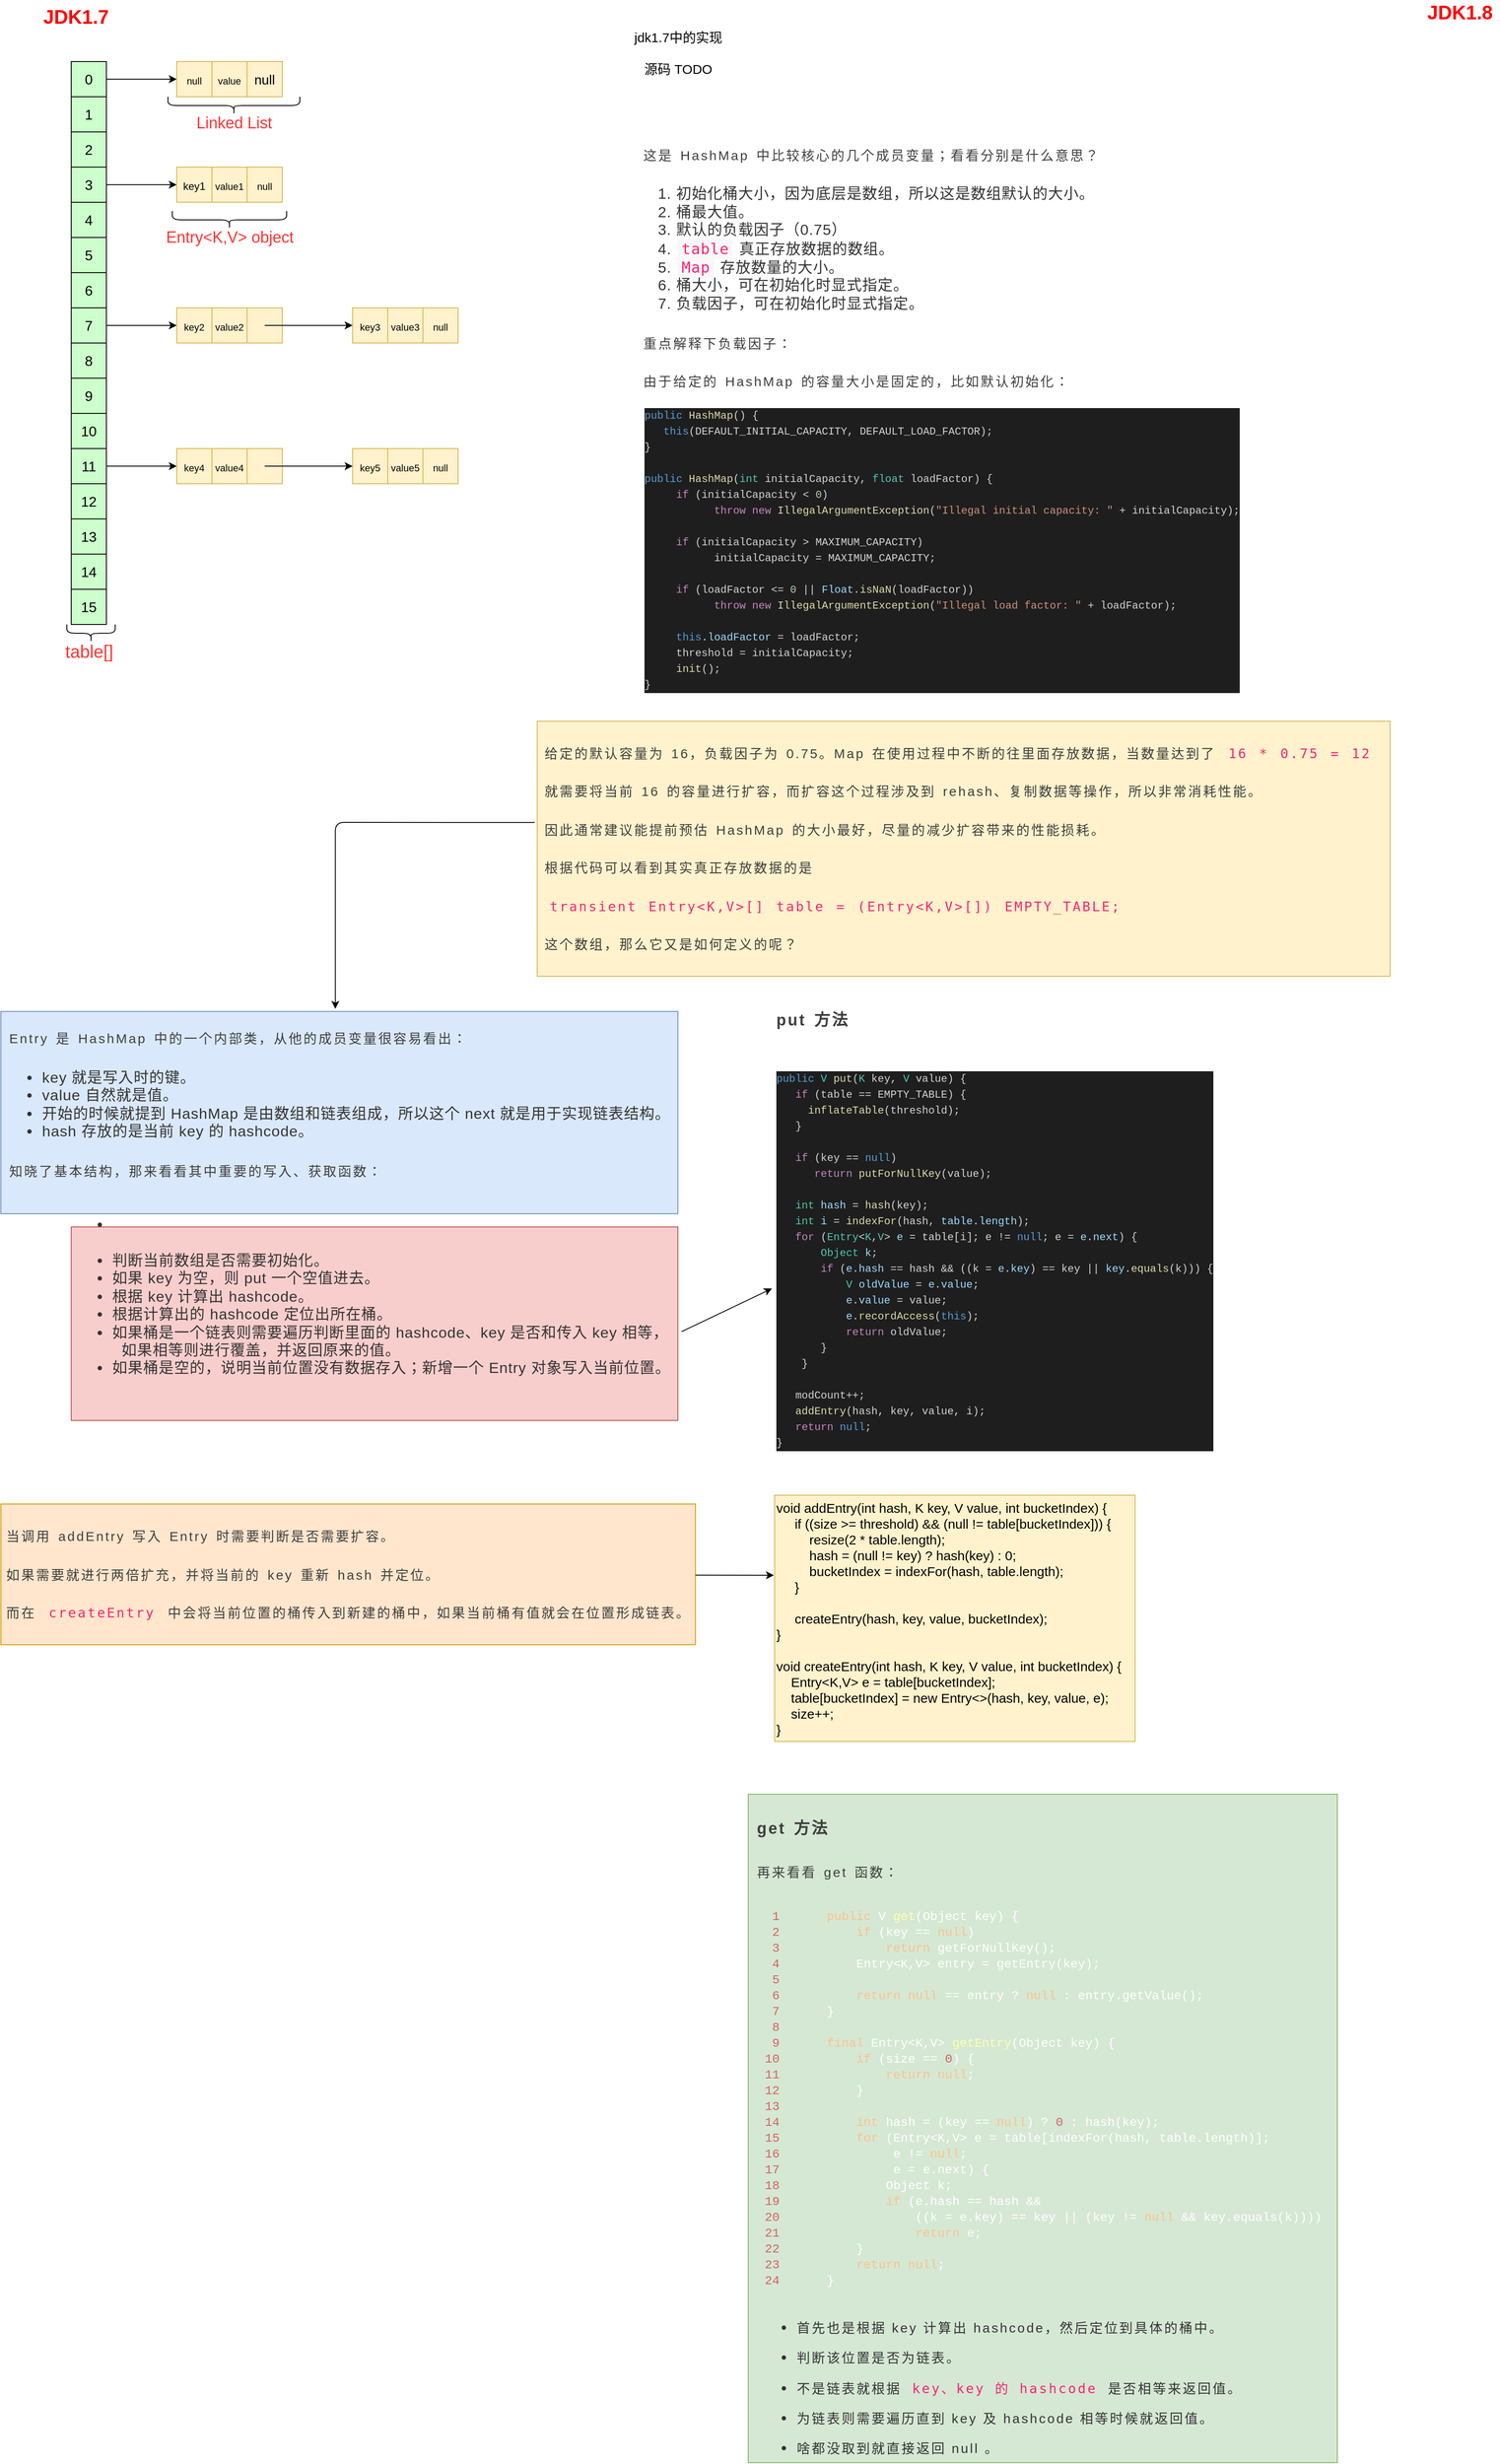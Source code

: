 <mxfile version="13.7.9" type="github">
  <diagram id="FqbJ1g87iHIE59LpP0e2" name="第 1 页">
    <mxGraphModel dx="1852" dy="1034" grid="1" gridSize="10" guides="1" tooltips="1" connect="1" arrows="1" fold="1" page="1" pageScale="1" pageWidth="827" pageHeight="1169" math="0" shadow="0">
      <root>
        <mxCell id="0" />
        <mxCell id="1" parent="0" />
        <mxCell id="LpuVcXRak1yjNaentHT7-1" value="JDK1.7" style="text;html=1;align=center;verticalAlign=middle;resizable=0;points=[];autosize=1;fontSize=22;fontStyle=1;fontColor=#FF0000;" vertex="1" parent="1">
          <mxGeometry x="80" y="95" width="90" height="30" as="geometry" />
        </mxCell>
        <mxCell id="LpuVcXRak1yjNaentHT7-2" value="JDK1.8" style="text;html=1;align=center;verticalAlign=middle;resizable=0;points=[];autosize=1;fontSize=22;fontStyle=1;fontColor=#FF0000;" vertex="1" parent="1">
          <mxGeometry x="1654" y="90" width="90" height="30" as="geometry" />
        </mxCell>
        <mxCell id="LpuVcXRak1yjNaentHT7-27" value="" style="edgeStyle=orthogonalEdgeStyle;rounded=0;orthogonalLoop=1;jettySize=auto;html=1;fontSize=16;fontColor=#FF0000;" edge="1" parent="1" source="LpuVcXRak1yjNaentHT7-3" target="LpuVcXRak1yjNaentHT7-26">
          <mxGeometry relative="1" as="geometry" />
        </mxCell>
        <mxCell id="LpuVcXRak1yjNaentHT7-3" value="&lt;font style=&quot;font-size: 16px;&quot;&gt;0&lt;/font&gt;" style="rounded=0;whiteSpace=wrap;html=1;fontSize=16;fillColor=#CCFFCC;" vertex="1" parent="1">
          <mxGeometry x="120" y="160" width="40" height="40" as="geometry" />
        </mxCell>
        <mxCell id="LpuVcXRak1yjNaentHT7-4" value="&lt;font style=&quot;font-size: 16px;&quot;&gt;1&lt;/font&gt;" style="rounded=0;whiteSpace=wrap;html=1;fontSize=16;fillColor=#CCFFCC;" vertex="1" parent="1">
          <mxGeometry x="120" y="200" width="40" height="40" as="geometry" />
        </mxCell>
        <mxCell id="LpuVcXRak1yjNaentHT7-5" value="2" style="rounded=0;whiteSpace=wrap;html=1;fontSize=16;fillColor=#CCFFCC;" vertex="1" parent="1">
          <mxGeometry x="120" y="240" width="40" height="40" as="geometry" />
        </mxCell>
        <mxCell id="LpuVcXRak1yjNaentHT7-29" value="" style="edgeStyle=orthogonalEdgeStyle;rounded=0;orthogonalLoop=1;jettySize=auto;html=1;fontSize=15;fontColor=#000000;" edge="1" parent="1" source="LpuVcXRak1yjNaentHT7-6" target="LpuVcXRak1yjNaentHT7-28">
          <mxGeometry relative="1" as="geometry" />
        </mxCell>
        <mxCell id="LpuVcXRak1yjNaentHT7-6" value="3" style="rounded=0;whiteSpace=wrap;html=1;fontSize=16;fillColor=#CCFFCC;" vertex="1" parent="1">
          <mxGeometry x="120" y="280" width="40" height="40" as="geometry" />
        </mxCell>
        <mxCell id="LpuVcXRak1yjNaentHT7-7" value="4" style="rounded=0;whiteSpace=wrap;html=1;fontSize=16;fillColor=#CCFFCC;" vertex="1" parent="1">
          <mxGeometry x="120" y="320" width="40" height="40" as="geometry" />
        </mxCell>
        <mxCell id="LpuVcXRak1yjNaentHT7-8" value="5" style="rounded=0;whiteSpace=wrap;html=1;fontSize=16;fillColor=#CCFFCC;" vertex="1" parent="1">
          <mxGeometry x="120" y="360" width="40" height="40" as="geometry" />
        </mxCell>
        <mxCell id="LpuVcXRak1yjNaentHT7-9" value="6" style="rounded=0;whiteSpace=wrap;html=1;fontSize=16;fillColor=#CCFFCC;" vertex="1" parent="1">
          <mxGeometry x="120" y="400" width="40" height="40" as="geometry" />
        </mxCell>
        <mxCell id="LpuVcXRak1yjNaentHT7-33" value="" style="edgeStyle=orthogonalEdgeStyle;rounded=0;orthogonalLoop=1;jettySize=auto;html=1;fontSize=15;fontColor=#000000;" edge="1" parent="1" source="LpuVcXRak1yjNaentHT7-10" target="LpuVcXRak1yjNaentHT7-32">
          <mxGeometry relative="1" as="geometry" />
        </mxCell>
        <mxCell id="LpuVcXRak1yjNaentHT7-10" value="7" style="rounded=0;whiteSpace=wrap;html=1;fontSize=16;fillColor=#CCFFCC;" vertex="1" parent="1">
          <mxGeometry x="120" y="440" width="40" height="40" as="geometry" />
        </mxCell>
        <mxCell id="LpuVcXRak1yjNaentHT7-11" value="8" style="rounded=0;whiteSpace=wrap;html=1;fontSize=16;fillColor=#CCFFCC;" vertex="1" parent="1">
          <mxGeometry x="120" y="480" width="40" height="40" as="geometry" />
        </mxCell>
        <mxCell id="LpuVcXRak1yjNaentHT7-12" value="9" style="rounded=0;whiteSpace=wrap;html=1;fontSize=16;fillColor=#CCFFCC;" vertex="1" parent="1">
          <mxGeometry x="120" y="520" width="40" height="40" as="geometry" />
        </mxCell>
        <mxCell id="LpuVcXRak1yjNaentHT7-13" value="10" style="rounded=0;whiteSpace=wrap;html=1;fontSize=16;fillColor=#CCFFCC;" vertex="1" parent="1">
          <mxGeometry x="120" y="560" width="40" height="40" as="geometry" />
        </mxCell>
        <mxCell id="LpuVcXRak1yjNaentHT7-41" value="" style="edgeStyle=orthogonalEdgeStyle;rounded=0;orthogonalLoop=1;jettySize=auto;html=1;fontSize=15;fontColor=#000000;" edge="1" parent="1" source="LpuVcXRak1yjNaentHT7-14" target="LpuVcXRak1yjNaentHT7-40">
          <mxGeometry relative="1" as="geometry" />
        </mxCell>
        <mxCell id="LpuVcXRak1yjNaentHT7-14" value="11" style="rounded=0;whiteSpace=wrap;html=1;fontSize=16;fillColor=#CCFFCC;" vertex="1" parent="1">
          <mxGeometry x="120" y="600" width="40" height="40" as="geometry" />
        </mxCell>
        <mxCell id="LpuVcXRak1yjNaentHT7-15" value="12" style="rounded=0;whiteSpace=wrap;html=1;fontSize=16;fillColor=#CCFFCC;" vertex="1" parent="1">
          <mxGeometry x="120" y="640" width="40" height="40" as="geometry" />
        </mxCell>
        <mxCell id="LpuVcXRak1yjNaentHT7-16" value="13" style="rounded=0;whiteSpace=wrap;html=1;fontSize=16;fillColor=#CCFFCC;" vertex="1" parent="1">
          <mxGeometry x="120" y="680" width="40" height="40" as="geometry" />
        </mxCell>
        <mxCell id="LpuVcXRak1yjNaentHT7-17" value="14" style="rounded=0;whiteSpace=wrap;html=1;fontSize=16;fillColor=#CCFFCC;" vertex="1" parent="1">
          <mxGeometry x="120" y="720" width="40" height="40" as="geometry" />
        </mxCell>
        <mxCell id="LpuVcXRak1yjNaentHT7-18" value="15" style="rounded=0;whiteSpace=wrap;html=1;fontSize=16;fillColor=#CCFFCC;" vertex="1" parent="1">
          <mxGeometry x="120" y="760" width="40" height="40" as="geometry" />
        </mxCell>
        <mxCell id="LpuVcXRak1yjNaentHT7-19" value="&lt;font style=&quot;font-size: 11px&quot;&gt;value&lt;/font&gt;" style="rounded=0;whiteSpace=wrap;html=1;fillColor=#fff2cc;fontSize=15;strokeColor=#d6b656;" vertex="1" parent="1">
          <mxGeometry x="280" y="160" width="40" height="40" as="geometry" />
        </mxCell>
        <mxCell id="LpuVcXRak1yjNaentHT7-20" value="null" style="rounded=0;whiteSpace=wrap;html=1;fillColor=#fff2cc;fontSize=15;strokeColor=#d6b656;" vertex="1" parent="1">
          <mxGeometry x="320" y="160" width="40" height="40" as="geometry" />
        </mxCell>
        <mxCell id="LpuVcXRak1yjNaentHT7-26" value="&lt;font style=&quot;font-size: 11px&quot;&gt;null&lt;/font&gt;" style="rounded=0;whiteSpace=wrap;html=1;fontSize=15;fillColor=#fff2cc;strokeColor=#d6b656;" vertex="1" parent="1">
          <mxGeometry x="240" y="160" width="40" height="40" as="geometry" />
        </mxCell>
        <mxCell id="LpuVcXRak1yjNaentHT7-28" value="&lt;font style=&quot;font-size: 12px&quot;&gt;key1&lt;/font&gt;" style="rounded=0;whiteSpace=wrap;html=1;fontSize=16;fillColor=#fff2cc;strokeColor=#d6b656;" vertex="1" parent="1">
          <mxGeometry x="240" y="280" width="40" height="40" as="geometry" />
        </mxCell>
        <mxCell id="LpuVcXRak1yjNaentHT7-30" value="&lt;font style=&quot;font-size: 11px&quot;&gt;value1&lt;/font&gt;" style="rounded=0;whiteSpace=wrap;html=1;fontSize=16;fillColor=#fff2cc;strokeColor=#d6b656;" vertex="1" parent="1">
          <mxGeometry x="280" y="280" width="40" height="40" as="geometry" />
        </mxCell>
        <mxCell id="LpuVcXRak1yjNaentHT7-31" value="&lt;font style=&quot;font-size: 11px&quot;&gt;null&lt;/font&gt;" style="rounded=0;whiteSpace=wrap;html=1;fontSize=16;fillColor=#fff2cc;strokeColor=#d6b656;" vertex="1" parent="1">
          <mxGeometry x="320" y="280" width="40" height="40" as="geometry" />
        </mxCell>
        <mxCell id="LpuVcXRak1yjNaentHT7-32" value="&lt;font style=&quot;font-size: 11px&quot;&gt;key2&lt;/font&gt;" style="rounded=0;whiteSpace=wrap;html=1;fontSize=16;fillColor=#fff2cc;strokeColor=#d6b656;" vertex="1" parent="1">
          <mxGeometry x="240" y="440" width="40" height="40" as="geometry" />
        </mxCell>
        <mxCell id="LpuVcXRak1yjNaentHT7-34" value="&lt;font style=&quot;font-size: 11px&quot;&gt;value2&lt;/font&gt;" style="rounded=0;whiteSpace=wrap;html=1;fontSize=16;fillColor=#fff2cc;strokeColor=#d6b656;" vertex="1" parent="1">
          <mxGeometry x="280" y="440" width="40" height="40" as="geometry" />
        </mxCell>
        <mxCell id="LpuVcXRak1yjNaentHT7-35" value="" style="rounded=0;whiteSpace=wrap;html=1;fontSize=16;fillColor=#fff2cc;strokeColor=#d6b656;" vertex="1" parent="1">
          <mxGeometry x="320" y="440" width="40" height="40" as="geometry" />
        </mxCell>
        <mxCell id="LpuVcXRak1yjNaentHT7-36" value="&lt;font style=&quot;font-size: 11px&quot;&gt;key3&lt;/font&gt;" style="rounded=0;whiteSpace=wrap;html=1;fontSize=16;fillColor=#fff2cc;strokeColor=#d6b656;" vertex="1" parent="1">
          <mxGeometry x="440" y="440" width="40" height="40" as="geometry" />
        </mxCell>
        <mxCell id="LpuVcXRak1yjNaentHT7-38" value="&lt;font style=&quot;font-size: 11px&quot;&gt;value3&lt;/font&gt;" style="rounded=0;whiteSpace=wrap;html=1;fontSize=16;fillColor=#fff2cc;strokeColor=#d6b656;" vertex="1" parent="1">
          <mxGeometry x="480" y="440" width="40" height="40" as="geometry" />
        </mxCell>
        <mxCell id="LpuVcXRak1yjNaentHT7-39" value="&lt;font style=&quot;font-size: 11px&quot;&gt;null&lt;/font&gt;" style="rounded=0;whiteSpace=wrap;html=1;fontSize=16;fillColor=#fff2cc;strokeColor=#d6b656;" vertex="1" parent="1">
          <mxGeometry x="520" y="440" width="40" height="40" as="geometry" />
        </mxCell>
        <mxCell id="LpuVcXRak1yjNaentHT7-40" value="&lt;font style=&quot;font-size: 11px&quot;&gt;key4&lt;/font&gt;" style="rounded=0;whiteSpace=wrap;html=1;fontSize=16;fillColor=#fff2cc;strokeColor=#d6b656;" vertex="1" parent="1">
          <mxGeometry x="240" y="600" width="40" height="40" as="geometry" />
        </mxCell>
        <mxCell id="LpuVcXRak1yjNaentHT7-42" value="&lt;font style=&quot;font-size: 11px&quot;&gt;value4&lt;/font&gt;" style="rounded=0;whiteSpace=wrap;html=1;fontSize=16;fillColor=#fff2cc;strokeColor=#d6b656;" vertex="1" parent="1">
          <mxGeometry x="280" y="600" width="40" height="40" as="geometry" />
        </mxCell>
        <mxCell id="LpuVcXRak1yjNaentHT7-43" value="" style="rounded=0;whiteSpace=wrap;html=1;fontSize=16;fillColor=#fff2cc;strokeColor=#d6b656;" vertex="1" parent="1">
          <mxGeometry x="320" y="600" width="40" height="40" as="geometry" />
        </mxCell>
        <mxCell id="LpuVcXRak1yjNaentHT7-44" value="&lt;font style=&quot;font-size: 11px&quot;&gt;key5&lt;/font&gt;" style="rounded=0;whiteSpace=wrap;html=1;fontSize=16;fillColor=#fff2cc;strokeColor=#d6b656;" vertex="1" parent="1">
          <mxGeometry x="440" y="600" width="40" height="40" as="geometry" />
        </mxCell>
        <mxCell id="LpuVcXRak1yjNaentHT7-46" value="&lt;font style=&quot;font-size: 11px&quot;&gt;value5&lt;/font&gt;" style="rounded=0;whiteSpace=wrap;html=1;fontSize=16;fillColor=#fff2cc;strokeColor=#d6b656;" vertex="1" parent="1">
          <mxGeometry x="480" y="600" width="40" height="40" as="geometry" />
        </mxCell>
        <mxCell id="LpuVcXRak1yjNaentHT7-47" value="&lt;font style=&quot;font-size: 11px&quot;&gt;null&lt;/font&gt;" style="rounded=0;whiteSpace=wrap;html=1;fontSize=16;fillColor=#fff2cc;strokeColor=#d6b656;" vertex="1" parent="1">
          <mxGeometry x="520" y="600" width="40" height="40" as="geometry" />
        </mxCell>
        <mxCell id="LpuVcXRak1yjNaentHT7-48" value="" style="endArrow=classic;html=1;fontSize=15;fontColor=#000000;entryX=0;entryY=0.5;entryDx=0;entryDy=0;fillColor=#fff2cc;" edge="1" parent="1" target="LpuVcXRak1yjNaentHT7-36">
          <mxGeometry width="50" height="50" relative="1" as="geometry">
            <mxPoint x="340" y="460" as="sourcePoint" />
            <mxPoint x="430" y="450" as="targetPoint" />
          </mxGeometry>
        </mxCell>
        <mxCell id="LpuVcXRak1yjNaentHT7-49" value="" style="endArrow=classic;html=1;fontSize=15;fontColor=#000000;entryX=0;entryY=0.5;entryDx=0;entryDy=0;fillColor=#fff2cc;" edge="1" parent="1" target="LpuVcXRak1yjNaentHT7-44">
          <mxGeometry width="50" height="50" relative="1" as="geometry">
            <mxPoint x="340" y="620" as="sourcePoint" />
            <mxPoint x="450" y="550" as="targetPoint" />
          </mxGeometry>
        </mxCell>
        <mxCell id="LpuVcXRak1yjNaentHT7-52" value="" style="shape=curlyBracket;whiteSpace=wrap;html=1;rounded=1;fillColor=none;fontSize=15;fontColor=#000000;direction=north;size=0.5;" vertex="1" parent="1">
          <mxGeometry x="115" y="800" width="55" height="20" as="geometry" />
        </mxCell>
        <mxCell id="LpuVcXRak1yjNaentHT7-54" value="&lt;font color=&quot;#ff3333&quot; style=&quot;font-size: 20px&quot;&gt;table[]&lt;/font&gt;" style="text;html=1;align=center;verticalAlign=middle;resizable=0;points=[];autosize=1;fontSize=15;fontColor=#000000;" vertex="1" parent="1">
          <mxGeometry x="105" y="820" width="70" height="20" as="geometry" />
        </mxCell>
        <mxCell id="LpuVcXRak1yjNaentHT7-55" value="" style="shape=curlyBracket;whiteSpace=wrap;html=1;rounded=1;fillColor=none;fontSize=15;fontColor=#000000;direction=north;" vertex="1" parent="1">
          <mxGeometry x="230" y="200" width="150" height="20" as="geometry" />
        </mxCell>
        <mxCell id="LpuVcXRak1yjNaentHT7-56" value="&lt;font style=&quot;font-size: 18px&quot; color=&quot;#ff3333&quot;&gt;Linked List&lt;/font&gt;" style="text;html=1;align=center;verticalAlign=middle;resizable=0;points=[];autosize=1;fontSize=15;fontColor=#000000;" vertex="1" parent="1">
          <mxGeometry x="255" y="220" width="100" height="20" as="geometry" />
        </mxCell>
        <mxCell id="LpuVcXRak1yjNaentHT7-57" value="" style="shape=curlyBracket;whiteSpace=wrap;html=1;rounded=1;fillColor=none;fontSize=15;fontColor=#000000;direction=north;" vertex="1" parent="1">
          <mxGeometry x="235" y="330" width="130" height="20" as="geometry" />
        </mxCell>
        <mxCell id="LpuVcXRak1yjNaentHT7-58" value="&lt;font style=&quot;font-size: 18px&quot; color=&quot;#ff3333&quot;&gt;Entry&amp;lt;K,V&amp;gt; object&lt;/font&gt;" style="text;html=1;align=center;verticalAlign=middle;resizable=0;points=[];autosize=1;fontSize=15;fontColor=#000000;" vertex="1" parent="1">
          <mxGeometry x="220" y="350" width="160" height="20" as="geometry" />
        </mxCell>
        <mxCell id="LpuVcXRak1yjNaentHT7-60" value="jdk1.7中的实现&lt;br&gt;&lt;br&gt;源码 TODO" style="text;html=1;align=center;verticalAlign=middle;resizable=0;points=[];autosize=1;fontSize=15;fontColor=#000000;" vertex="1" parent="1">
          <mxGeometry x="750" y="120" width="120" height="60" as="geometry" />
        </mxCell>
        <mxCell id="LpuVcXRak1yjNaentHT7-61" value="&lt;p style=&quot;margin: 1.7em 0px ; padding: 0px ; max-width: 100% ; clear: both ; min-height: 1em ; font-family: , &amp;#34;blinkmacsystemfont&amp;#34; , &amp;#34;helvetica neue&amp;#34; , &amp;#34;pingfang sc&amp;#34; , &amp;#34;hiragino sans gb&amp;#34; , &amp;#34;microsoft yahei ui&amp;#34; , &amp;#34;microsoft yahei&amp;#34; , &amp;#34;arial&amp;#34; , sans-serif ; text-align: justify ; color: rgb(62 , 62 , 62) ; line-height: inherit ; letter-spacing: 2px ; word-spacing: 2px ; background-color: rgb(255 , 255 , 255) ; box-sizing: border-box ; overflow-wrap: break-word&quot;&gt;这是 HashMap 中比较核心的几个成员变量；看看分别是什么意思？&lt;/p&gt;&lt;ol class=&quot;list-paddingleft-2&quot; style=&quot;margin: 0px ; padding: 0px 0px 0px 2.2em ; max-width: 100% ; color: rgb(51 , 51 , 51) ; font-family: , &amp;#34;blinkmacsystemfont&amp;#34; , &amp;#34;helvetica neue&amp;#34; , &amp;#34;pingfang sc&amp;#34; , &amp;#34;hiragino sans gb&amp;#34; , &amp;#34;microsoft yahei ui&amp;#34; , &amp;#34;microsoft yahei&amp;#34; , &amp;#34;arial&amp;#34; , sans-serif ; font-size: 17px ; letter-spacing: 0.622px ; text-align: justify ; box-sizing: border-box ; overflow-wrap: break-word&quot;&gt;&lt;li style=&quot;margin: 0px ; padding: 0px ; max-width: 100% ; box-sizing: border-box ; word-wrap: break-word&quot;&gt;&lt;p style=&quot;margin: 0px ; padding: 0px ; max-width: 100% ; box-sizing: border-box ; word-wrap: break-word ; clear: both ; min-height: 1em&quot;&gt;&lt;span style=&quot;margin: 0px ; padding: 0px ; max-width: 100% ; box-sizing: border-box ; word-wrap: break-word ; font-size: inherit ; color: inherit ; line-height: inherit&quot;&gt;初始化桶大小，因为底层是数组，所以这是数组默认的大小。&lt;/span&gt;&lt;/p&gt;&lt;/li&gt;&lt;li style=&quot;margin: 0px ; padding: 0px ; max-width: 100% ; box-sizing: border-box ; word-wrap: break-word&quot;&gt;&lt;p style=&quot;margin: 0px ; padding: 0px ; max-width: 100% ; box-sizing: border-box ; word-wrap: break-word ; clear: both ; min-height: 1em&quot;&gt;&lt;span style=&quot;margin: 0px ; padding: 0px ; max-width: 100% ; box-sizing: border-box ; word-wrap: break-word ; font-size: inherit ; color: inherit ; line-height: inherit&quot;&gt;桶最大值。&lt;/span&gt;&lt;/p&gt;&lt;/li&gt;&lt;li style=&quot;margin: 0px ; padding: 0px ; max-width: 100% ; box-sizing: border-box ; word-wrap: break-word&quot;&gt;&lt;p style=&quot;margin: 0px ; padding: 0px ; max-width: 100% ; box-sizing: border-box ; word-wrap: break-word ; clear: both ; min-height: 1em&quot;&gt;&lt;span style=&quot;margin: 0px ; padding: 0px ; max-width: 100% ; box-sizing: border-box ; word-wrap: break-word ; font-size: inherit ; color: inherit ; line-height: inherit&quot;&gt;默认的负载因子（0.75）&lt;/span&gt;&lt;/p&gt;&lt;/li&gt;&lt;li style=&quot;margin: 0px ; padding: 0px ; max-width: 100% ; box-sizing: border-box ; word-wrap: break-word&quot;&gt;&lt;p style=&quot;margin: 0px ; padding: 0px ; max-width: 100% ; box-sizing: border-box ; word-wrap: break-word ; clear: both ; min-height: 1em&quot;&gt;&lt;code style=&quot;margin: 0px 2px ; padding: 2px 4px ; max-width: 100% ; box-sizing: border-box ; word-wrap: break-word ; font-size: inherit ; color: rgb(248 , 35 , 117) ; line-height: inherit ; border-top-left-radius: 4px ; border-top-right-radius: 4px ; border-bottom-right-radius: 4px ; border-bottom-left-radius: 4px ; background-color: rgb(248 , 248 , 248)&quot;&gt;table&lt;/code&gt;&amp;nbsp;真正存放数据的数组。&lt;/p&gt;&lt;/li&gt;&lt;li style=&quot;margin: 0px ; padding: 0px ; max-width: 100% ; box-sizing: border-box ; word-wrap: break-word&quot;&gt;&lt;p style=&quot;margin: 0px ; padding: 0px ; max-width: 100% ; box-sizing: border-box ; word-wrap: break-word ; clear: both ; min-height: 1em&quot;&gt;&lt;code style=&quot;margin: 0px 2px ; padding: 2px 4px ; max-width: 100% ; box-sizing: border-box ; word-wrap: break-word ; font-size: inherit ; color: rgb(248 , 35 , 117) ; line-height: inherit ; border-top-left-radius: 4px ; border-top-right-radius: 4px ; border-bottom-right-radius: 4px ; border-bottom-left-radius: 4px ; background-color: rgb(248 , 248 , 248)&quot;&gt;Map&lt;/code&gt;&amp;nbsp;存放数量的大小。&lt;/p&gt;&lt;/li&gt;&lt;li style=&quot;margin: 0px ; padding: 0px ; max-width: 100% ; box-sizing: border-box ; word-wrap: break-word&quot;&gt;&lt;p style=&quot;margin: 0px ; padding: 0px ; max-width: 100% ; box-sizing: border-box ; word-wrap: break-word ; clear: both ; min-height: 1em&quot;&gt;&lt;span style=&quot;margin: 0px ; padding: 0px ; max-width: 100% ; box-sizing: border-box ; word-wrap: break-word ; font-size: inherit ; color: inherit ; line-height: inherit&quot;&gt;桶大小，可在初始化时显式指定。&lt;/span&gt;&lt;/p&gt;&lt;/li&gt;&lt;li style=&quot;margin: 0px ; padding: 0px ; max-width: 100% ; box-sizing: border-box ; word-wrap: break-word&quot;&gt;&lt;p style=&quot;margin: 0px ; padding: 0px ; max-width: 100% ; box-sizing: border-box ; word-wrap: break-word ; clear: both ; min-height: 1em&quot;&gt;&lt;span style=&quot;margin: 0px ; padding: 0px ; max-width: 100% ; box-sizing: border-box ; word-wrap: break-word ; font-size: inherit ; color: inherit ; line-height: inherit&quot;&gt;负载因子，可在初始化时显式指定。&lt;/span&gt;&lt;/p&gt;&lt;/li&gt;&lt;/ol&gt;&lt;p style=&quot;margin: 1.7em 0px ; padding: 0px ; max-width: 100% ; clear: both ; min-height: 1em ; font-family: , &amp;#34;blinkmacsystemfont&amp;#34; , &amp;#34;helvetica neue&amp;#34; , &amp;#34;pingfang sc&amp;#34; , &amp;#34;hiragino sans gb&amp;#34; , &amp;#34;microsoft yahei ui&amp;#34; , &amp;#34;microsoft yahei&amp;#34; , &amp;#34;arial&amp;#34; , sans-serif ; text-align: justify ; color: rgb(62 , 62 , 62) ; line-height: inherit ; letter-spacing: 2px ; word-spacing: 2px ; background-color: rgb(255 , 255 , 255) ; box-sizing: border-box ; overflow-wrap: break-word&quot;&gt;重点解释下负载因子：&lt;/p&gt;&lt;p style=&quot;margin: 1.7em 0px ; padding: 0px ; max-width: 100% ; clear: both ; min-height: 1em ; font-family: , &amp;#34;blinkmacsystemfont&amp;#34; , &amp;#34;helvetica neue&amp;#34; , &amp;#34;pingfang sc&amp;#34; , &amp;#34;hiragino sans gb&amp;#34; , &amp;#34;microsoft yahei ui&amp;#34; , &amp;#34;microsoft yahei&amp;#34; , &amp;#34;arial&amp;#34; , sans-serif ; text-align: justify ; color: rgb(62 , 62 , 62) ; line-height: inherit ; letter-spacing: 2px ; word-spacing: 2px ; background-color: rgb(255 , 255 , 255) ; box-sizing: border-box ; overflow-wrap: break-word&quot;&gt;由于给定的 HashMap 的容量大小是固定的，比如默认初始化：&lt;/p&gt;" style="text;html=1;align=center;verticalAlign=middle;resizable=0;points=[];autosize=1;fontSize=15;fontColor=#000000;" vertex="1" parent="1">
          <mxGeometry x="760" y="240" width="540" height="310" as="geometry" />
        </mxCell>
        <mxCell id="LpuVcXRak1yjNaentHT7-62" value="&lt;div style=&quot;color: rgb(212 , 212 , 212) ; background-color: rgb(30 , 30 , 30) ; font-family: &amp;#34;menlo&amp;#34; , &amp;#34;monaco&amp;#34; , &amp;#34;courier new&amp;#34; , monospace ; font-size: 12px ; line-height: 18px&quot;&gt;&lt;div&gt;&lt;span style=&quot;color: #569cd6&quot;&gt;public&lt;/span&gt; &lt;span style=&quot;color: #dcdcaa&quot;&gt;HashMap&lt;/span&gt;() {&lt;/div&gt;&lt;div&gt;        &lt;span style=&quot;color: #569cd6&quot;&gt;&amp;nbsp; &amp;nbsp;this&lt;/span&gt;(DEFAULT_INITIAL_CAPACITY, DEFAULT_LOAD_FACTOR);&lt;/div&gt;&lt;div&gt;    }&lt;br&gt;&lt;br&gt;&lt;/div&gt;&lt;div&gt; &lt;/div&gt;&lt;div&gt;&lt;span style=&quot;color: #569cd6&quot;&gt;public&lt;/span&gt; &lt;span style=&quot;color: #dcdcaa&quot;&gt;HashMap&lt;/span&gt;(&lt;span style=&quot;color: #4ec9b0&quot;&gt;int&lt;/span&gt; initialCapacity, &lt;span style=&quot;color: #4ec9b0&quot;&gt;float&lt;/span&gt; loadFactor) {&lt;/div&gt;&lt;div&gt;    &lt;span style=&quot;color: #c586c0&quot;&gt;&amp;nbsp; &amp;nbsp; &amp;nbsp;if&lt;/span&gt; (initialCapacity &amp;lt; &lt;span style=&quot;color: #b5cea8&quot;&gt;0&lt;/span&gt;)&lt;/div&gt;&lt;div&gt;        &lt;span style=&quot;color: #c586c0&quot;&gt;&amp;nbsp; &amp;nbsp; &amp;nbsp; &amp;nbsp; &amp;nbsp; &amp;nbsp;throw&lt;/span&gt; &lt;span style=&quot;color: #c586c0&quot;&gt;new&lt;/span&gt; &lt;span style=&quot;color: #dcdcaa&quot;&gt;IllegalArgumentException&lt;/span&gt;(&lt;span style=&quot;color: #ce9178&quot;&gt;&quot;Illegal initial capacity: &quot;&lt;/span&gt; + initialCapacity);&lt;/div&gt;&lt;div&gt;        &lt;/div&gt;&lt;div&gt;        &lt;span style=&quot;color: #c586c0&quot;&gt;&amp;nbsp; &amp;nbsp; &amp;nbsp;&lt;br&gt;&amp;nbsp; &amp;nbsp; &amp;nbsp;if&lt;/span&gt; (initialCapacity &amp;gt; MAXIMUM_CAPACITY)&lt;/div&gt;&lt;div&gt;&amp;nbsp; &amp;nbsp; &amp;nbsp; &amp;nbsp; &amp;nbsp; &amp;nbsp;initialCapacity = MAXIMUM_CAPACITY;&lt;/div&gt;&lt;br&gt;&lt;div&gt;    &lt;span style=&quot;color: #c586c0&quot;&gt;&amp;nbsp; &amp;nbsp; &amp;nbsp;if&lt;/span&gt; (loadFactor &amp;lt;= &lt;span style=&quot;color: #b5cea8&quot;&gt;0&lt;/span&gt; || &lt;span style=&quot;color: #9cdcfe&quot;&gt;Float&lt;/span&gt;.&lt;span style=&quot;color: #dcdcaa&quot;&gt;isNaN&lt;/span&gt;(loadFactor))&lt;/div&gt;&lt;div&gt;        &lt;span style=&quot;color: #c586c0&quot;&gt;&amp;nbsp; &amp;nbsp; &amp;nbsp; &amp;nbsp; &amp;nbsp; &amp;nbsp;throw&lt;/span&gt; &lt;span style=&quot;color: #c586c0&quot;&gt;new&lt;/span&gt; &lt;span style=&quot;color: #dcdcaa&quot;&gt;IllegalArgumentException&lt;/span&gt;(&lt;span style=&quot;color: #ce9178&quot;&gt;&quot;Illegal load factor: &quot;&lt;/span&gt; + loadFactor);&lt;/div&gt;&lt;br&gt;&lt;div&gt;    &lt;span style=&quot;color: #569cd6&quot;&gt;&amp;nbsp; &amp;nbsp; &amp;nbsp;this&lt;/span&gt;.&lt;span style=&quot;color: #9cdcfe&quot;&gt;loadFactor&lt;/span&gt; = loadFactor;&lt;/div&gt;&lt;div&gt;&amp;nbsp; &amp;nbsp; &amp;nbsp;threshold = initialCapacity;&lt;/div&gt;&lt;div&gt;    &lt;span style=&quot;color: #dcdcaa&quot;&gt;&amp;nbsp; &amp;nbsp; &amp;nbsp;init&lt;/span&gt;();   &lt;/div&gt;&lt;div&gt;}&lt;/div&gt;&lt;/div&gt;" style="text;html=1;align=left;verticalAlign=middle;resizable=0;points=[];autosize=1;fontSize=15;fontColor=#FF0000;" vertex="1" parent="1">
          <mxGeometry x="770" y="550" width="690" height="330" as="geometry" />
        </mxCell>
        <mxCell id="LpuVcXRak1yjNaentHT7-63" value="&lt;p style=&quot;margin: 1.7em 0px ; padding: 0px ; max-width: 100% ; clear: both ; min-height: 1em ; text-align: justify ; color: rgb(62 , 62 , 62) ; line-height: inherit ; letter-spacing: 2px ; word-spacing: 2px ; box-sizing: border-box ; overflow-wrap: break-word&quot;&gt;给定的默认容量为 16，负载因子为 0.75。Map 在使用过程中不断的往里面存放数据，当数量达到了&amp;nbsp;&lt;code style=&quot;margin: 0px 2px ; padding: 2px 4px ; max-width: 100% ; box-sizing: border-box ; overflow-wrap: break-word ; font-size: inherit ; color: rgb(248 , 35 , 117) ; line-height: inherit ; border-radius: 4px&quot;&gt;16 * 0.75 = 12&lt;/code&gt;&amp;nbsp;&lt;/p&gt;&lt;p style=&quot;margin: 1.7em 0px ; padding: 0px ; max-width: 100% ; clear: both ; min-height: 1em ; text-align: justify ; color: rgb(62 , 62 , 62) ; line-height: inherit ; letter-spacing: 2px ; word-spacing: 2px ; box-sizing: border-box ; overflow-wrap: break-word&quot;&gt;就需要将当前 16 的容量进行扩容，而扩容这个过程涉及到 rehash、复制数据等操作，所以非常消耗性能。&lt;/p&gt;&lt;p style=&quot;margin: 1.7em 0px ; padding: 0px ; max-width: 100% ; clear: both ; min-height: 1em ; text-align: justify ; color: rgb(62 , 62 , 62) ; line-height: inherit ; letter-spacing: 2px ; word-spacing: 2px ; box-sizing: border-box ; overflow-wrap: break-word&quot;&gt;因此通常建议能提前预估 HashMap 的大小最好，尽量的减少扩容带来的性能损耗。&lt;/p&gt;&lt;p style=&quot;margin: 1.7em 0px ; padding: 0px ; max-width: 100% ; clear: both ; min-height: 1em ; text-align: justify ; color: rgb(62 , 62 , 62) ; line-height: inherit ; letter-spacing: 2px ; word-spacing: 2px ; box-sizing: border-box ; overflow-wrap: break-word&quot;&gt;根据代码可以看到其实真正存放数据的是&lt;/p&gt;&lt;p style=&quot;margin: 1.7em 0px ; padding: 0px ; max-width: 100% ; clear: both ; min-height: 1em ; text-align: justify ; color: rgb(62 , 62 , 62) ; line-height: inherit ; letter-spacing: 2px ; word-spacing: 2px ; box-sizing: border-box ; overflow-wrap: break-word&quot;&gt;&lt;code style=&quot;margin: 0px 2px ; padding: 2px 4px ; max-width: 100% ; box-sizing: border-box ; overflow-wrap: break-word ; font-size: inherit ; color: rgb(248 , 35 , 117) ; line-height: inherit ; border-radius: 4px&quot;&gt;transient Entry&amp;lt;K,V&amp;gt;[] table = (Entry&amp;lt;K,V&amp;gt;[]) EMPTY_TABLE;&lt;/code&gt;&lt;/p&gt;&lt;p style=&quot;margin: 1.7em 0px ; padding: 0px ; max-width: 100% ; clear: both ; min-height: 1em ; text-align: justify ; color: rgb(62 , 62 , 62) ; line-height: inherit ; letter-spacing: 2px ; word-spacing: 2px ; box-sizing: border-box ; overflow-wrap: break-word&quot;&gt;这个数组，那么它又是如何定义的呢？&lt;/p&gt;" style="text;html=1;align=center;verticalAlign=middle;resizable=0;points=[];autosize=1;fontSize=15;fillColor=#fff2cc;strokeColor=#d6b656;" vertex="1" parent="1">
          <mxGeometry x="650" y="910" width="970" height="290" as="geometry" />
        </mxCell>
        <mxCell id="LpuVcXRak1yjNaentHT7-64" value="&lt;p style=&quot;margin: 1.7em 0px ; padding: 0px ; max-width: 100% ; clear: both ; min-height: 1em ; text-align: justify ; color: rgb(62 , 62 , 62) ; line-height: inherit ; letter-spacing: 2px ; word-spacing: 2px ; box-sizing: border-box ; overflow-wrap: break-word&quot;&gt;Entry 是 HashMap 中的一个内部类，从他的成员变量很容易看出：&lt;/p&gt;&lt;ul class=&quot;list-paddingleft-2&quot; style=&quot;margin: 0px ; padding: 0px 0px 0px 2.2em ; max-width: 100% ; color: rgb(51 , 51 , 51) ; font-family: , &amp;#34;blinkmacsystemfont&amp;#34; , &amp;#34;helvetica neue&amp;#34; , &amp;#34;pingfang sc&amp;#34; , &amp;#34;hiragino sans gb&amp;#34; , &amp;#34;microsoft yahei ui&amp;#34; , &amp;#34;microsoft yahei&amp;#34; , &amp;#34;arial&amp;#34; , sans-serif ; font-size: 17px ; letter-spacing: 0.622px ; text-align: justify ; box-sizing: border-box ; overflow-wrap: break-word&quot;&gt;&lt;li style=&quot;margin: 0px ; padding: 0px ; max-width: 100% ; box-sizing: border-box ; word-wrap: break-word&quot;&gt;&lt;p style=&quot;margin: 0px ; padding: 0px ; max-width: 100% ; box-sizing: border-box ; word-wrap: break-word ; clear: both ; min-height: 1em&quot;&gt;&lt;span style=&quot;margin: 0px ; padding: 0px ; max-width: 100% ; box-sizing: border-box ; word-wrap: break-word ; font-size: inherit ; color: inherit ; line-height: inherit&quot;&gt;key 就是写入时的键。&lt;/span&gt;&lt;/p&gt;&lt;/li&gt;&lt;li style=&quot;margin: 0px ; padding: 0px ; max-width: 100% ; box-sizing: border-box ; word-wrap: break-word&quot;&gt;&lt;p style=&quot;margin: 0px ; padding: 0px ; max-width: 100% ; box-sizing: border-box ; word-wrap: break-word ; clear: both ; min-height: 1em&quot;&gt;&lt;span style=&quot;margin: 0px ; padding: 0px ; max-width: 100% ; box-sizing: border-box ; word-wrap: break-word ; font-size: inherit ; color: inherit ; line-height: inherit&quot;&gt;value 自然就是值。&lt;/span&gt;&lt;/p&gt;&lt;/li&gt;&lt;li style=&quot;margin: 0px ; padding: 0px ; max-width: 100% ; box-sizing: border-box ; word-wrap: break-word&quot;&gt;&lt;p style=&quot;margin: 0px ; padding: 0px ; max-width: 100% ; box-sizing: border-box ; word-wrap: break-word ; clear: both ; min-height: 1em&quot;&gt;&lt;span style=&quot;margin: 0px ; padding: 0px ; max-width: 100% ; box-sizing: border-box ; word-wrap: break-word ; font-size: inherit ; color: inherit ; line-height: inherit&quot;&gt;开始的时候就提到 HashMap 是由数组和链表组成，所以这个 next 就是用于实现链表结构。&lt;/span&gt;&lt;/p&gt;&lt;/li&gt;&lt;li style=&quot;margin: 0px ; padding: 0px ; max-width: 100% ; box-sizing: border-box ; word-wrap: break-word&quot;&gt;&lt;p style=&quot;margin: 0px ; padding: 0px ; max-width: 100% ; box-sizing: border-box ; word-wrap: break-word ; clear: both ; min-height: 1em&quot;&gt;&lt;span style=&quot;margin: 0px ; padding: 0px ; max-width: 100% ; box-sizing: border-box ; word-wrap: break-word ; font-size: inherit ; color: inherit ; line-height: inherit&quot;&gt;hash 存放的是当前 key 的 hashcode。&lt;/span&gt;&lt;/p&gt;&lt;/li&gt;&lt;/ul&gt;&lt;p style=&quot;margin: 1.7em 0px ; padding: 0px ; max-width: 100% ; clear: both ; min-height: 1em ; text-align: justify ; color: rgb(62 , 62 , 62) ; line-height: inherit ; letter-spacing: 2px ; word-spacing: 2px ; box-sizing: border-box ; overflow-wrap: break-word&quot;&gt;知晓了基本结构，那来看看其中重要的写入、获取函数：&lt;/p&gt;&lt;div&gt;&lt;br&gt;&lt;/div&gt;" style="text;html=1;align=center;verticalAlign=middle;resizable=0;points=[];autosize=1;fontSize=15;fillColor=#dae8fc;strokeColor=#6c8ebf;" vertex="1" parent="1">
          <mxGeometry x="40" y="1240" width="770" height="230" as="geometry" />
        </mxCell>
        <mxCell id="LpuVcXRak1yjNaentHT7-65" value="&lt;h4 style=&quot;margin: 1.6em 0px ; padding: 0px ; font-size: 1.2em ; max-width: 100% ; color: rgb(62 , 62 , 62) ; line-height: inherit ; letter-spacing: 2px ; word-spacing: 2px ; background-color: rgb(255 , 255 , 255) ; box-sizing: border-box ; overflow-wrap: break-word&quot;&gt;&lt;span style=&quot;margin: 0px ; padding: 0px ; max-width: 100% ; box-sizing: border-box ; word-wrap: break-word ; font-size: inherit ; color: inherit ; line-height: inherit&quot;&gt;put 方法&lt;/span&gt;&lt;/h4&gt;&lt;div&gt;&lt;span style=&quot;margin: 0px ; padding: 0px ; max-width: 100% ; box-sizing: border-box ; word-wrap: break-word ; font-size: inherit ; color: inherit ; line-height: inherit&quot;&gt;&lt;br&gt;&lt;/span&gt;&lt;/div&gt;&lt;div&gt;&lt;span style=&quot;margin: 0px ; padding: 0px ; max-width: 100% ; box-sizing: border-box ; word-wrap: break-word ; font-size: inherit ; color: inherit ; line-height: inherit&quot;&gt;&lt;div style=&quot;color: rgb(212 , 212 , 212) ; background-color: rgb(30 , 30 , 30) ; font-family: &amp;#34;menlo&amp;#34; , &amp;#34;monaco&amp;#34; , &amp;#34;courier new&amp;#34; , monospace ; font-size: 12px ; line-height: 18px&quot;&gt;&lt;div&gt;&lt;span style=&quot;color: #569cd6&quot;&gt;public&lt;/span&gt; &lt;span style=&quot;color: #4ec9b0&quot;&gt;V&lt;/span&gt; &lt;span style=&quot;color: #dcdcaa&quot;&gt;put&lt;/span&gt;(&lt;span style=&quot;color: #4ec9b0&quot;&gt;K&lt;/span&gt; key, &lt;span style=&quot;color: #4ec9b0&quot;&gt;V&lt;/span&gt; value) {&lt;/div&gt;&lt;div&gt;         &lt;span style=&quot;color: #c586c0&quot;&gt;&amp;nbsp; &amp;nbsp;if&lt;/span&gt; (table == EMPTY_TABLE) {&lt;/div&gt;&lt;div&gt;             &lt;span style=&quot;color: #dcdcaa&quot;&gt;&amp;nbsp; &amp;nbsp; &amp;nbsp;inflateTable&lt;/span&gt;(threshold);&lt;/div&gt;&lt;div&gt;&amp;nbsp; &amp;nbsp;}&lt;br&gt;&lt;br&gt;&lt;/div&gt;&lt;div&gt;         &lt;span style=&quot;color: #c586c0&quot;&gt;&amp;nbsp; &amp;nbsp;if&lt;/span&gt; (key == &lt;span style=&quot;color: #569cd6&quot;&gt;null&lt;/span&gt;)&lt;/div&gt;&lt;div&gt;             &lt;span style=&quot;color: #c586c0&quot;&gt;&amp;nbsp; &amp;nbsp; &amp;nbsp; return&lt;/span&gt; &lt;span style=&quot;color: #dcdcaa&quot;&gt;putForNullKey&lt;/span&gt;(value);&lt;/div&gt;&lt;div&gt;         &lt;span style=&quot;color: #4ec9b0&quot;&gt;&lt;br&gt;&amp;nbsp; &amp;nbsp;int&lt;/span&gt; &lt;span style=&quot;color: #9cdcfe&quot;&gt;hash&lt;/span&gt; = &lt;span style=&quot;color: #dcdcaa&quot;&gt;hash&lt;/span&gt;(key);&lt;/div&gt;&lt;div&gt;         &lt;span style=&quot;color: #4ec9b0&quot;&gt;&amp;nbsp; &amp;nbsp;int&lt;/span&gt; &lt;span style=&quot;color: #9cdcfe&quot;&gt;i&lt;/span&gt; = &lt;span style=&quot;color: #dcdcaa&quot;&gt;indexFor&lt;/span&gt;(hash, &lt;span style=&quot;color: #9cdcfe&quot;&gt;table&lt;/span&gt;.&lt;span style=&quot;color: #9cdcfe&quot;&gt;length&lt;/span&gt;);&lt;/div&gt;&lt;div&gt;&lt;span style=&quot;color: #c586c0&quot;&gt;&amp;nbsp; &amp;nbsp;for&lt;/span&gt; (&lt;span style=&quot;color: #4ec9b0&quot;&gt;Entry&lt;/span&gt;&amp;lt;&lt;span style=&quot;color: #4ec9b0&quot;&gt;K&lt;/span&gt;,&lt;span style=&quot;color: #4ec9b0&quot;&gt;V&lt;/span&gt;&amp;gt; &lt;span style=&quot;color: #9cdcfe&quot;&gt;e&lt;/span&gt; = table[i]; e != &lt;span style=&quot;color: #569cd6&quot;&gt;null&lt;/span&gt;; e = &lt;span style=&quot;color: #9cdcfe&quot;&gt;e&lt;/span&gt;.&lt;span style=&quot;color: #9cdcfe&quot;&gt;next&lt;/span&gt;) {&lt;/div&gt;&lt;div&gt;            &lt;span style=&quot;color: #4ec9b0&quot;&gt;&amp;nbsp; &amp;nbsp; &amp;nbsp; &amp;nbsp;Object&lt;/span&gt; &lt;span style=&quot;color: #9cdcfe&quot;&gt;k&lt;/span&gt;;&lt;/div&gt;&lt;div&gt;           &lt;span style=&quot;color: #c586c0&quot;&gt;&amp;nbsp; &amp;nbsp; &amp;nbsp; &amp;nbsp;if&lt;/span&gt; (&lt;span style=&quot;color: #9cdcfe&quot;&gt;e&lt;/span&gt;.&lt;span style=&quot;color: #9cdcfe&quot;&gt;hash&lt;/span&gt; == hash &amp;amp;&amp;amp; ((k = &lt;span style=&quot;color: #9cdcfe&quot;&gt;e&lt;/span&gt;.&lt;span style=&quot;color: #9cdcfe&quot;&gt;key&lt;/span&gt;) == key || &lt;span style=&quot;color: #9cdcfe&quot;&gt;key&lt;/span&gt;.&lt;span style=&quot;color: #dcdcaa&quot;&gt;equals&lt;/span&gt;(k))) {&lt;/div&gt;&lt;div&gt;                &lt;span style=&quot;color: #4ec9b0&quot;&gt;&amp;nbsp; &amp;nbsp; &amp;nbsp; &amp;nbsp; &amp;nbsp; &amp;nbsp;V&lt;/span&gt; &lt;span style=&quot;color: #9cdcfe&quot;&gt;oldValue&lt;/span&gt; = &lt;span style=&quot;color: #9cdcfe&quot;&gt;e&lt;/span&gt;.&lt;span style=&quot;color: #9cdcfe&quot;&gt;value&lt;/span&gt;;&lt;/div&gt;&lt;div&gt;                &lt;span style=&quot;color: #9cdcfe&quot;&gt;&amp;nbsp; &amp;nbsp; &amp;nbsp; &amp;nbsp; &amp;nbsp; &amp;nbsp;e&lt;/span&gt;.&lt;span style=&quot;color: #9cdcfe&quot;&gt;value&lt;/span&gt; = value;&lt;/div&gt;&lt;div&gt;                &lt;span style=&quot;color: #9cdcfe&quot;&gt;&amp;nbsp; &amp;nbsp; &amp;nbsp; &amp;nbsp; &amp;nbsp; &amp;nbsp;e&lt;/span&gt;.&lt;span style=&quot;color: #dcdcaa&quot;&gt;recordAccess&lt;/span&gt;(&lt;span style=&quot;color: #569cd6&quot;&gt;this&lt;/span&gt;);&lt;/div&gt;&lt;div&gt;                &lt;span style=&quot;color: #c586c0&quot;&gt;&amp;nbsp; &amp;nbsp; &amp;nbsp; &amp;nbsp; &amp;nbsp; &amp;nbsp;return&lt;/span&gt; oldValue;&lt;/div&gt;&lt;div&gt;&amp;nbsp; &amp;nbsp; &amp;nbsp; &amp;nbsp;}&lt;/div&gt;&lt;div&gt;&amp;nbsp; &amp;nbsp; }&lt;/div&gt;&lt;br&gt;&lt;div&gt;&amp;nbsp; &amp;nbsp;modCount++;&lt;/div&gt;&lt;div&gt;        &lt;span style=&quot;color: #dcdcaa&quot;&gt;&amp;nbsp; &amp;nbsp;addEntry&lt;/span&gt;(hash, key, value, i);&lt;/div&gt;&lt;div&gt;        &lt;span style=&quot;color: #c586c0&quot;&gt;&amp;nbsp; &amp;nbsp;return&lt;/span&gt; &lt;span style=&quot;color: #569cd6&quot;&gt;null&lt;/span&gt;;&lt;/div&gt;&lt;div&gt;    }&lt;/div&gt;&lt;/div&gt;&lt;/span&gt;&lt;/div&gt;" style="text;html=1;align=left;verticalAlign=middle;resizable=0;points=[];autosize=1;fontSize=15;fontColor=#FF0000;" vertex="1" parent="1">
          <mxGeometry x="920" y="1210" width="510" height="530" as="geometry" />
        </mxCell>
        <mxCell id="LpuVcXRak1yjNaentHT7-66" value="&lt;ul class=&quot;list-paddingleft-2&quot; style=&quot;margin: 0px ; padding: 0px 0px 0px 2.2em ; max-width: 100% ; color: rgb(51 , 51 , 51) ; font-family: , &amp;#34;blinkmacsystemfont&amp;#34; , &amp;#34;helvetica neue&amp;#34; , &amp;#34;pingfang sc&amp;#34; , &amp;#34;hiragino sans gb&amp;#34; , &amp;#34;microsoft yahei ui&amp;#34; , &amp;#34;microsoft yahei&amp;#34; , &amp;#34;arial&amp;#34; , sans-serif ; font-size: 17px ; letter-spacing: 0.622px ; text-align: justify ; box-sizing: border-box ; overflow-wrap: break-word&quot;&gt;&lt;li style=&quot;margin: 0px ; padding: 0px ; max-width: 100% ; box-sizing: border-box ; word-wrap: break-word&quot;&gt;&lt;p style=&quot;margin: 0px ; padding: 0px ; max-width: 100% ; box-sizing: border-box ; word-wrap: break-word ; clear: both ; min-height: 1em&quot;&gt;&lt;br&gt;&lt;br&gt;&lt;/p&gt;&lt;/li&gt;&lt;li style=&quot;margin: 0px ; padding: 0px ; max-width: 100% ; box-sizing: border-box ; word-wrap: break-word&quot;&gt;&lt;p style=&quot;margin: 0px ; padding: 0px ; max-width: 100% ; box-sizing: border-box ; word-wrap: break-word ; clear: both ; min-height: 1em&quot;&gt;&lt;span style=&quot;margin: 0px ; padding: 0px ; max-width: 100% ; box-sizing: border-box ; word-wrap: break-word ; font-size: inherit ; color: inherit ; line-height: inherit&quot;&gt;判断当前数组是否需要初始化。&lt;/span&gt;&lt;/p&gt;&lt;/li&gt;&lt;li style=&quot;margin: 0px ; padding: 0px ; max-width: 100% ; box-sizing: border-box ; word-wrap: break-word&quot;&gt;&lt;p style=&quot;margin: 0px ; padding: 0px ; max-width: 100% ; box-sizing: border-box ; word-wrap: break-word ; clear: both ; min-height: 1em&quot;&gt;&lt;span style=&quot;margin: 0px ; padding: 0px ; max-width: 100% ; box-sizing: border-box ; word-wrap: break-word ; font-size: inherit ; color: inherit ; line-height: inherit&quot;&gt;如果 key 为空，则 put 一个空值进去。&lt;/span&gt;&lt;/p&gt;&lt;/li&gt;&lt;li style=&quot;margin: 0px ; padding: 0px ; max-width: 100% ; box-sizing: border-box ; word-wrap: break-word&quot;&gt;&lt;p style=&quot;margin: 0px ; padding: 0px ; max-width: 100% ; box-sizing: border-box ; word-wrap: break-word ; clear: both ; min-height: 1em&quot;&gt;&lt;span style=&quot;margin: 0px ; padding: 0px ; max-width: 100% ; box-sizing: border-box ; word-wrap: break-word ; font-size: inherit ; color: inherit ; line-height: inherit&quot;&gt;根据 key 计算出 hashcode。&lt;/span&gt;&lt;/p&gt;&lt;/li&gt;&lt;li style=&quot;margin: 0px ; padding: 0px ; max-width: 100% ; box-sizing: border-box ; word-wrap: break-word&quot;&gt;&lt;p style=&quot;margin: 0px ; padding: 0px ; max-width: 100% ; box-sizing: border-box ; word-wrap: break-word ; clear: both ; min-height: 1em&quot;&gt;&lt;span style=&quot;margin: 0px ; padding: 0px ; max-width: 100% ; box-sizing: border-box ; word-wrap: break-word ; font-size: inherit ; color: inherit ; line-height: inherit&quot;&gt;根据计算出的 hashcode 定位出所在桶。&lt;/span&gt;&lt;/p&gt;&lt;/li&gt;&lt;li style=&quot;margin: 0px ; padding: 0px ; max-width: 100% ; box-sizing: border-box ; word-wrap: break-word&quot;&gt;&lt;p style=&quot;margin: 0px ; padding: 0px ; max-width: 100% ; box-sizing: border-box ; word-wrap: break-word ; clear: both ; min-height: 1em&quot;&gt;&lt;span style=&quot;margin: 0px ; padding: 0px ; max-width: 100% ; box-sizing: border-box ; word-wrap: break-word ; font-size: inherit ; color: inherit ; line-height: inherit&quot;&gt;如果桶是一个链表则需要遍历判断里面的 hashcode、key 是否和传入 key 相等，&lt;br&gt;&amp;nbsp; 如果相等则进行覆盖，并返回原来的值。&lt;/span&gt;&lt;/p&gt;&lt;/li&gt;&lt;li style=&quot;margin: 0px ; padding: 0px ; max-width: 100% ; box-sizing: border-box ; word-wrap: break-word&quot;&gt;&lt;p style=&quot;margin: 0px ; padding: 0px ; max-width: 100% ; box-sizing: border-box ; word-wrap: break-word ; clear: both ; min-height: 1em&quot;&gt;&lt;span style=&quot;margin: 0px ; padding: 0px ; max-width: 100% ; box-sizing: border-box ; word-wrap: break-word ; font-size: inherit ; color: inherit ; line-height: inherit&quot;&gt;如果桶是空的，说明当前位置没有数据存入；新增一个 Entry 对象写入当前位置。&lt;br&gt;&lt;br&gt;&lt;br&gt;&lt;br&gt;&lt;/span&gt;&lt;/p&gt;&lt;/li&gt;&lt;/ul&gt;" style="text;html=1;align=center;verticalAlign=middle;resizable=0;points=[];autosize=1;fontSize=15;fillColor=#f8cecc;strokeColor=#b85450;" vertex="1" parent="1">
          <mxGeometry x="120" y="1485" width="690" height="220" as="geometry" />
        </mxCell>
        <mxCell id="LpuVcXRak1yjNaentHT7-68" value="" style="edgeStyle=elbowEdgeStyle;elbow=vertical;endArrow=classic;html=1;strokeColor=#000000;fontSize=15;fontColor=#FF0000;exitX=-0.003;exitY=0.397;exitDx=0;exitDy=0;exitPerimeter=0;entryX=0.494;entryY=-0.013;entryDx=0;entryDy=0;entryPerimeter=0;" edge="1" parent="1" source="LpuVcXRak1yjNaentHT7-63" target="LpuVcXRak1yjNaentHT7-64">
          <mxGeometry width="50" height="50" relative="1" as="geometry">
            <mxPoint x="690" y="1510" as="sourcePoint" />
            <mxPoint x="420" y="1230" as="targetPoint" />
            <Array as="points">
              <mxPoint x="470" y="1025" />
            </Array>
          </mxGeometry>
        </mxCell>
        <mxCell id="LpuVcXRak1yjNaentHT7-69" value="" style="endArrow=classic;html=1;strokeColor=#000000;fontSize=15;fontColor=#FF0000;exitX=1.006;exitY=0.541;exitDx=0;exitDy=0;exitPerimeter=0;entryX=-0.006;entryY=0.651;entryDx=0;entryDy=0;entryPerimeter=0;" edge="1" parent="1" source="LpuVcXRak1yjNaentHT7-66" target="LpuVcXRak1yjNaentHT7-65">
          <mxGeometry width="50" height="50" relative="1" as="geometry">
            <mxPoint x="820" y="1620" as="sourcePoint" />
            <mxPoint x="870" y="1570" as="targetPoint" />
          </mxGeometry>
        </mxCell>
        <mxCell id="LpuVcXRak1yjNaentHT7-70" value="&lt;div&gt;void addEntry(int hash, K key, V value, int bucketIndex) {&lt;/div&gt;&lt;div&gt;&amp;nbsp; &amp;nbsp; &amp;nbsp;if ((size &amp;gt;= threshold) &amp;amp;&amp;amp; (null != table[bucketIndex])) {&lt;/div&gt;&lt;div&gt;&amp;nbsp; &amp;nbsp; &amp;nbsp; &amp;nbsp; &amp;nbsp;resize(2 * table.length);&lt;/div&gt;&lt;div&gt;&amp;nbsp; &amp;nbsp; &amp;nbsp; &amp;nbsp; &amp;nbsp;hash = (null != key) ? hash(key) : 0;&lt;/div&gt;&lt;div&gt;&amp;nbsp; &amp;nbsp; &amp;nbsp; &amp;nbsp; &amp;nbsp;bucketIndex = indexFor(hash, table.length);&lt;/div&gt;&lt;div&gt;&amp;nbsp; &amp;nbsp; &amp;nbsp;}&lt;/div&gt;&lt;div&gt;&lt;br&gt;&lt;/div&gt;&lt;div&gt;&amp;nbsp; &amp;nbsp; &amp;nbsp;createEntry(hash, key, value, bucketIndex);&lt;/div&gt;&lt;div&gt;}&lt;/div&gt;&lt;div&gt;&lt;br&gt;&lt;/div&gt;&lt;div&gt;void createEntry(int hash, K key, V value, int bucketIndex) {&lt;/div&gt;&lt;div&gt;&amp;nbsp; &amp;nbsp; Entry&amp;lt;K,V&amp;gt; e = table[bucketIndex];&lt;/div&gt;&lt;div&gt;&amp;nbsp; &amp;nbsp; table[bucketIndex] = new Entry&amp;lt;&amp;gt;(hash, key, value, e);&lt;/div&gt;&lt;div&gt;&amp;nbsp; &amp;nbsp; size++;&lt;/div&gt;&lt;div&gt;}&lt;/div&gt;" style="text;html=1;align=left;verticalAlign=middle;resizable=0;points=[];autosize=1;fontSize=15;fillColor=#fff2cc;strokeColor=#d6b656;" vertex="1" parent="1">
          <mxGeometry x="920" y="1790" width="410" height="280" as="geometry" />
        </mxCell>
        <mxCell id="LpuVcXRak1yjNaentHT7-71" value="&lt;p style=&quot;margin: 1.7em 0px ; padding: 0px ; max-width: 100% ; clear: both ; min-height: 1em ; text-align: justify ; color: rgb(62 , 62 , 62) ; line-height: inherit ; letter-spacing: 2px ; word-spacing: 2px ; box-sizing: border-box ; overflow-wrap: break-word&quot;&gt;当调用 addEntry 写入 Entry 时需要判断是否需要扩容。&lt;/p&gt;&lt;p style=&quot;margin: 1.7em 0px ; padding: 0px ; max-width: 100% ; clear: both ; min-height: 1em ; text-align: justify ; color: rgb(62 , 62 , 62) ; line-height: inherit ; letter-spacing: 2px ; word-spacing: 2px ; box-sizing: border-box ; overflow-wrap: break-word&quot;&gt;如果需要就进行两倍扩充，并将当前的 key 重新 hash 并定位。&lt;/p&gt;&lt;p style=&quot;margin: 1.7em 0px ; padding: 0px ; max-width: 100% ; clear: both ; min-height: 1em ; text-align: justify ; color: rgb(62 , 62 , 62) ; line-height: inherit ; letter-spacing: 2px ; word-spacing: 2px ; box-sizing: border-box ; overflow-wrap: break-word&quot;&gt;而在&amp;nbsp;&lt;code style=&quot;margin: 0px 2px ; padding: 2px 4px ; max-width: 100% ; box-sizing: border-box ; overflow-wrap: break-word ; font-size: inherit ; color: rgb(248 , 35 , 117) ; line-height: inherit ; border-radius: 4px&quot;&gt;createEntry&lt;/code&gt;&amp;nbsp;中会将当前位置的桶传入到新建的桶中，如果当前桶有值就会在位置形成链表。&lt;/p&gt;" style="text;html=1;align=center;verticalAlign=middle;resizable=0;points=[];autosize=1;fontSize=15;strokeColor=#d79b00;fillColor=#ffe6cc;" vertex="1" parent="1">
          <mxGeometry x="40" y="1800" width="790" height="160" as="geometry" />
        </mxCell>
        <mxCell id="LpuVcXRak1yjNaentHT7-72" value="" style="endArrow=classic;html=1;strokeColor=#000000;fontSize=15;fontColor=#FF0000;entryX=-0.002;entryY=0.325;entryDx=0;entryDy=0;entryPerimeter=0;" edge="1" parent="1" source="LpuVcXRak1yjNaentHT7-71" target="LpuVcXRak1yjNaentHT7-70">
          <mxGeometry width="50" height="50" relative="1" as="geometry">
            <mxPoint x="830" y="1930" as="sourcePoint" />
            <mxPoint x="900.711" y="1880" as="targetPoint" />
          </mxGeometry>
        </mxCell>
        <mxCell id="LpuVcXRak1yjNaentHT7-73" value="&lt;h4 style=&quot;margin: 1.6em 0px ; padding: 0px ; font-size: 1.2em ; max-width: 100% ; text-align: justify ; color: rgb(62 , 62 , 62) ; line-height: inherit ; letter-spacing: 2px ; word-spacing: 2px ; box-sizing: border-box ; overflow-wrap: break-word&quot;&gt;&lt;span style=&quot;margin: 0px ; padding: 0px ; max-width: 100% ; box-sizing: border-box ; overflow-wrap: break-word ; font-size: inherit ; color: inherit ; line-height: inherit&quot;&gt;get 方法&lt;/span&gt;&lt;/h4&gt;&lt;p style=&quot;margin: 1.7em 0px ; padding: 0px ; max-width: 100% ; clear: both ; min-height: 1em ; text-align: justify ; color: rgb(62 , 62 , 62) ; line-height: inherit ; letter-spacing: 2px ; word-spacing: 2px ; box-sizing: border-box ; overflow-wrap: break-word&quot;&gt;再来看看 get 函数：&lt;/p&gt;&lt;pre style=&quot;margin-top: 0px ; margin-bottom: 0px ; padding: 0px ; max-width: 100% ; text-align: justify ; color: rgb(62 , 62 , 62) ; line-height: inherit ; letter-spacing: 2px ; word-spacing: 2px ; box-sizing: border-box ; overflow-wrap: break-word&quot;&gt;&lt;code class=&quot;&quot; style=&quot;margin: 0px 2px ; padding: 0.5em ; max-width: 100% ; box-sizing: border-box ; overflow-wrap: normal ; font-size: 14px ; color: white ; line-height: 18px ; border-radius: 0px ; font-family: &amp;#34;consolas&amp;#34; , &amp;#34;inconsolata&amp;#34; , &amp;#34;courier&amp;#34; , monospace ; display: block ; overflow: auto ; word-spacing: 0px ; letter-spacing: 0px ; word-break: normal&quot;&gt;&lt;span class=&quot;&quot; style=&quot;margin: 0px ; padding: 0px 20px 0px 0px ; max-width: 100% ; box-sizing: border-box ; word-wrap: inherit ; font-size: inherit ; color: rgb(211 , 99 , 99) ; line-height: inherit ; word-break: inherit&quot;&gt; 1&lt;/span&gt;&amp;nbsp;&amp;nbsp;&amp;nbsp;&amp;nbsp;&lt;span class=&quot;&quot; style=&quot;margin: 0px ; padding: 0px ; max-width: 100% ; box-sizing: border-box ; word-wrap: inherit ; font-size: inherit ; color: inherit ; line-height: inherit ; word-break: inherit&quot;&gt;&lt;span class=&quot;&quot; style=&quot;margin: 0px ; padding: 0px ; max-width: 100% ; box-sizing: border-box ; word-wrap: inherit ; font-size: inherit ; color: rgb(252 , 194 , 140) ; line-height: inherit ; word-break: inherit&quot;&gt;public&lt;/span&gt;&amp;nbsp;V&amp;nbsp;&lt;span class=&quot;&quot; style=&quot;margin: 0px ; padding: 0px ; max-width: 100% ; box-sizing: border-box ; word-wrap: inherit ; font-size: inherit ; color: rgb(255 , 255 , 170) ; line-height: inherit ; word-break: inherit&quot;&gt;get&lt;/span&gt;&lt;span class=&quot;&quot; style=&quot;margin: 0px ; padding: 0px ; max-width: 100% ; box-sizing: border-box ; word-wrap: inherit ; font-size: inherit ; color: inherit ; line-height: inherit ; word-break: inherit&quot;&gt;(Object&amp;nbsp;key)&lt;/span&gt;&amp;nbsp;&lt;/span&gt;{&lt;br style=&quot;margin: 0px ; padding: 0px ; max-width: 100% ; box-sizing: border-box ; word-wrap: inherit ; font-size: inherit ; color: inherit ; line-height: inherit ; word-break: inherit&quot;&gt;&lt;span class=&quot;&quot; style=&quot;margin: 0px ; padding: 0px 20px 0px 0px ; max-width: 100% ; box-sizing: border-box ; word-wrap: inherit ; font-size: inherit ; color: rgb(211 , 99 , 99) ; line-height: inherit ; word-break: inherit&quot;&gt; 2&lt;/span&gt;&amp;nbsp;&amp;nbsp;&amp;nbsp;&amp;nbsp;&amp;nbsp;&amp;nbsp;&amp;nbsp;&amp;nbsp;&lt;span class=&quot;&quot; style=&quot;margin: 0px ; padding: 0px ; max-width: 100% ; box-sizing: border-box ; word-wrap: inherit ; font-size: inherit ; color: rgb(252 , 194 , 140) ; line-height: inherit ; word-break: inherit&quot;&gt;if&lt;/span&gt;&amp;nbsp;(key&amp;nbsp;==&amp;nbsp;&lt;span class=&quot;&quot; style=&quot;margin: 0px ; padding: 0px ; max-width: 100% ; box-sizing: border-box ; word-wrap: inherit ; font-size: inherit ; color: rgb(252 , 194 , 140) ; line-height: inherit ; word-break: inherit&quot;&gt;null&lt;/span&gt;)&lt;br style=&quot;margin: 0px ; padding: 0px ; max-width: 100% ; box-sizing: border-box ; word-wrap: inherit ; font-size: inherit ; color: inherit ; line-height: inherit ; word-break: inherit&quot;&gt;&lt;span class=&quot;&quot; style=&quot;margin: 0px ; padding: 0px 20px 0px 0px ; max-width: 100% ; box-sizing: border-box ; word-wrap: inherit ; font-size: inherit ; color: rgb(211 , 99 , 99) ; line-height: inherit ; word-break: inherit&quot;&gt; 3&lt;/span&gt;&amp;nbsp;&amp;nbsp;&amp;nbsp;&amp;nbsp;&amp;nbsp;&amp;nbsp;&amp;nbsp;&amp;nbsp;&amp;nbsp;&amp;nbsp;&amp;nbsp;&amp;nbsp;&lt;span class=&quot;&quot; style=&quot;margin: 0px ; padding: 0px ; max-width: 100% ; box-sizing: border-box ; word-wrap: inherit ; font-size: inherit ; color: rgb(252 , 194 , 140) ; line-height: inherit ; word-break: inherit&quot;&gt;return&lt;/span&gt;&amp;nbsp;getForNullKey();&lt;br style=&quot;margin: 0px ; padding: 0px ; max-width: 100% ; box-sizing: border-box ; word-wrap: inherit ; font-size: inherit ; color: inherit ; line-height: inherit ; word-break: inherit&quot;&gt;&lt;span class=&quot;&quot; style=&quot;margin: 0px ; padding: 0px 20px 0px 0px ; max-width: 100% ; box-sizing: border-box ; word-wrap: inherit ; font-size: inherit ; color: rgb(211 , 99 , 99) ; line-height: inherit ; word-break: inherit&quot;&gt; 4&lt;/span&gt;&amp;nbsp;&amp;nbsp;&amp;nbsp;&amp;nbsp;&amp;nbsp;&amp;nbsp;&amp;nbsp;&amp;nbsp;Entry&amp;lt;K,V&amp;gt;&amp;nbsp;entry&amp;nbsp;=&amp;nbsp;getEntry(key);&lt;br style=&quot;margin: 0px ; padding: 0px ; max-width: 100% ; box-sizing: border-box ; word-wrap: inherit ; font-size: inherit ; color: inherit ; line-height: inherit ; word-break: inherit&quot;&gt;&lt;span class=&quot;&quot; style=&quot;margin: 0px ; padding: 0px 20px 0px 0px ; max-width: 100% ; box-sizing: border-box ; word-wrap: inherit ; font-size: inherit ; color: rgb(211 , 99 , 99) ; line-height: inherit ; word-break: inherit&quot;&gt; 5&lt;/span&gt;&lt;br style=&quot;margin: 0px ; padding: 0px ; max-width: 100% ; box-sizing: border-box ; word-wrap: inherit ; font-size: inherit ; color: inherit ; line-height: inherit ; word-break: inherit&quot;&gt;&lt;span class=&quot;&quot; style=&quot;margin: 0px ; padding: 0px 20px 0px 0px ; max-width: 100% ; box-sizing: border-box ; word-wrap: inherit ; font-size: inherit ; color: rgb(211 , 99 , 99) ; line-height: inherit ; word-break: inherit&quot;&gt; 6&lt;/span&gt;&amp;nbsp;&amp;nbsp;&amp;nbsp;&amp;nbsp;&amp;nbsp;&amp;nbsp;&amp;nbsp;&amp;nbsp;&lt;span class=&quot;&quot; style=&quot;margin: 0px ; padding: 0px ; max-width: 100% ; box-sizing: border-box ; word-wrap: inherit ; font-size: inherit ; color: rgb(252 , 194 , 140) ; line-height: inherit ; word-break: inherit&quot;&gt;return&lt;/span&gt;&amp;nbsp;&lt;span class=&quot;&quot; style=&quot;margin: 0px ; padding: 0px ; max-width: 100% ; box-sizing: border-box ; word-wrap: inherit ; font-size: inherit ; color: rgb(252 , 194 , 140) ; line-height: inherit ; word-break: inherit&quot;&gt;null&lt;/span&gt;&amp;nbsp;==&amp;nbsp;entry&amp;nbsp;?&amp;nbsp;&lt;span class=&quot;&quot; style=&quot;margin: 0px ; padding: 0px ; max-width: 100% ; box-sizing: border-box ; word-wrap: inherit ; font-size: inherit ; color: rgb(252 , 194 , 140) ; line-height: inherit ; word-break: inherit&quot;&gt;null&lt;/span&gt;&amp;nbsp;:&amp;nbsp;entry.getValue();&lt;br style=&quot;margin: 0px ; padding: 0px ; max-width: 100% ; box-sizing: border-box ; word-wrap: inherit ; font-size: inherit ; color: inherit ; line-height: inherit ; word-break: inherit&quot;&gt;&lt;span class=&quot;&quot; style=&quot;margin: 0px ; padding: 0px 20px 0px 0px ; max-width: 100% ; box-sizing: border-box ; word-wrap: inherit ; font-size: inherit ; color: rgb(211 , 99 , 99) ; line-height: inherit ; word-break: inherit&quot;&gt; 7&lt;/span&gt;&amp;nbsp;&amp;nbsp;&amp;nbsp;&amp;nbsp;}&lt;br style=&quot;margin: 0px ; padding: 0px ; max-width: 100% ; box-sizing: border-box ; word-wrap: inherit ; font-size: inherit ; color: inherit ; line-height: inherit ; word-break: inherit&quot;&gt;&lt;span class=&quot;&quot; style=&quot;margin: 0px ; padding: 0px 20px 0px 0px ; max-width: 100% ; box-sizing: border-box ; word-wrap: inherit ; font-size: inherit ; color: rgb(211 , 99 , 99) ; line-height: inherit ; word-break: inherit&quot;&gt; 8&lt;/span&gt;&lt;br style=&quot;margin: 0px ; padding: 0px ; max-width: 100% ; box-sizing: border-box ; word-wrap: inherit ; font-size: inherit ; color: inherit ; line-height: inherit ; word-break: inherit&quot;&gt;&lt;span class=&quot;&quot; style=&quot;margin: 0px ; padding: 0px 20px 0px 0px ; max-width: 100% ; box-sizing: border-box ; word-wrap: inherit ; font-size: inherit ; color: rgb(211 , 99 , 99) ; line-height: inherit ; word-break: inherit&quot;&gt; 9&lt;/span&gt;&amp;nbsp;&amp;nbsp;&amp;nbsp;&amp;nbsp;&lt;span class=&quot;&quot; style=&quot;margin: 0px ; padding: 0px ; max-width: 100% ; box-sizing: border-box ; word-wrap: inherit ; font-size: inherit ; color: inherit ; line-height: inherit ; word-break: inherit&quot;&gt;&lt;span class=&quot;&quot; style=&quot;margin: 0px ; padding: 0px ; max-width: 100% ; box-sizing: border-box ; word-wrap: inherit ; font-size: inherit ; color: rgb(252 , 194 , 140) ; line-height: inherit ; word-break: inherit&quot;&gt;final&lt;/span&gt;&amp;nbsp;Entry&amp;lt;K,V&amp;gt;&amp;nbsp;&lt;span class=&quot;&quot; style=&quot;margin: 0px ; padding: 0px ; max-width: 100% ; box-sizing: border-box ; word-wrap: inherit ; font-size: inherit ; color: rgb(255 , 255 , 170) ; line-height: inherit ; word-break: inherit&quot;&gt;getEntry&lt;/span&gt;&lt;span class=&quot;&quot; style=&quot;margin: 0px ; padding: 0px ; max-width: 100% ; box-sizing: border-box ; word-wrap: inherit ; font-size: inherit ; color: inherit ; line-height: inherit ; word-break: inherit&quot;&gt;(Object&amp;nbsp;key)&lt;/span&gt;&amp;nbsp;&lt;/span&gt;{&lt;br style=&quot;margin: 0px ; padding: 0px ; max-width: 100% ; box-sizing: border-box ; word-wrap: inherit ; font-size: inherit ; color: inherit ; line-height: inherit ; word-break: inherit&quot;&gt;&lt;span class=&quot;&quot; style=&quot;margin: 0px ; padding: 0px 20px 0px 0px ; max-width: 100% ; box-sizing: border-box ; word-wrap: inherit ; font-size: inherit ; color: rgb(211 , 99 , 99) ; line-height: inherit ; word-break: inherit&quot;&gt;10&lt;/span&gt;&amp;nbsp;&amp;nbsp;&amp;nbsp;&amp;nbsp;&amp;nbsp;&amp;nbsp;&amp;nbsp;&amp;nbsp;&lt;span class=&quot;&quot; style=&quot;margin: 0px ; padding: 0px ; max-width: 100% ; box-sizing: border-box ; word-wrap: inherit ; font-size: inherit ; color: rgb(252 , 194 , 140) ; line-height: inherit ; word-break: inherit&quot;&gt;if&lt;/span&gt;&amp;nbsp;(size&amp;nbsp;==&amp;nbsp;&lt;span class=&quot;&quot; style=&quot;margin: 0px ; padding: 0px ; max-width: 100% ; box-sizing: border-box ; word-wrap: inherit ; font-size: inherit ; color: rgb(211 , 99 , 99) ; line-height: inherit ; word-break: inherit&quot;&gt;0&lt;/span&gt;)&amp;nbsp;{&lt;br style=&quot;margin: 0px ; padding: 0px ; max-width: 100% ; box-sizing: border-box ; word-wrap: inherit ; font-size: inherit ; color: inherit ; line-height: inherit ; word-break: inherit&quot;&gt;&lt;span class=&quot;&quot; style=&quot;margin: 0px ; padding: 0px 20px 0px 0px ; max-width: 100% ; box-sizing: border-box ; word-wrap: inherit ; font-size: inherit ; color: rgb(211 , 99 , 99) ; line-height: inherit ; word-break: inherit&quot;&gt;11&lt;/span&gt;&amp;nbsp;&amp;nbsp;&amp;nbsp;&amp;nbsp;&amp;nbsp;&amp;nbsp;&amp;nbsp;&amp;nbsp;&amp;nbsp;&amp;nbsp;&amp;nbsp;&amp;nbsp;&lt;span class=&quot;&quot; style=&quot;margin: 0px ; padding: 0px ; max-width: 100% ; box-sizing: border-box ; word-wrap: inherit ; font-size: inherit ; color: rgb(252 , 194 , 140) ; line-height: inherit ; word-break: inherit&quot;&gt;return&lt;/span&gt;&amp;nbsp;&lt;span class=&quot;&quot; style=&quot;margin: 0px ; padding: 0px ; max-width: 100% ; box-sizing: border-box ; word-wrap: inherit ; font-size: inherit ; color: rgb(252 , 194 , 140) ; line-height: inherit ; word-break: inherit&quot;&gt;null&lt;/span&gt;;&lt;br style=&quot;margin: 0px ; padding: 0px ; max-width: 100% ; box-sizing: border-box ; word-wrap: inherit ; font-size: inherit ; color: inherit ; line-height: inherit ; word-break: inherit&quot;&gt;&lt;span class=&quot;&quot; style=&quot;margin: 0px ; padding: 0px 20px 0px 0px ; max-width: 100% ; box-sizing: border-box ; word-wrap: inherit ; font-size: inherit ; color: rgb(211 , 99 , 99) ; line-height: inherit ; word-break: inherit&quot;&gt;12&lt;/span&gt;&amp;nbsp;&amp;nbsp;&amp;nbsp;&amp;nbsp;&amp;nbsp;&amp;nbsp;&amp;nbsp;&amp;nbsp;}&lt;br style=&quot;margin: 0px ; padding: 0px ; max-width: 100% ; box-sizing: border-box ; word-wrap: inherit ; font-size: inherit ; color: inherit ; line-height: inherit ; word-break: inherit&quot;&gt;&lt;span class=&quot;&quot; style=&quot;margin: 0px ; padding: 0px 20px 0px 0px ; max-width: 100% ; box-sizing: border-box ; word-wrap: inherit ; font-size: inherit ; color: rgb(211 , 99 , 99) ; line-height: inherit ; word-break: inherit&quot;&gt;13&lt;/span&gt;&lt;br style=&quot;margin: 0px ; padding: 0px ; max-width: 100% ; box-sizing: border-box ; word-wrap: inherit ; font-size: inherit ; color: inherit ; line-height: inherit ; word-break: inherit&quot;&gt;&lt;span class=&quot;&quot; style=&quot;margin: 0px ; padding: 0px 20px 0px 0px ; max-width: 100% ; box-sizing: border-box ; word-wrap: inherit ; font-size: inherit ; color: rgb(211 , 99 , 99) ; line-height: inherit ; word-break: inherit&quot;&gt;14&lt;/span&gt;&amp;nbsp;&amp;nbsp;&amp;nbsp;&amp;nbsp;&amp;nbsp;&amp;nbsp;&amp;nbsp;&amp;nbsp;&lt;span class=&quot;&quot; style=&quot;margin: 0px ; padding: 0px ; max-width: 100% ; box-sizing: border-box ; word-wrap: inherit ; font-size: inherit ; color: rgb(252 , 194 , 140) ; line-height: inherit ; word-break: inherit&quot;&gt;int&lt;/span&gt;&amp;nbsp;hash&amp;nbsp;=&amp;nbsp;(key&amp;nbsp;==&amp;nbsp;&lt;span class=&quot;&quot; style=&quot;margin: 0px ; padding: 0px ; max-width: 100% ; box-sizing: border-box ; word-wrap: inherit ; font-size: inherit ; color: rgb(252 , 194 , 140) ; line-height: inherit ; word-break: inherit&quot;&gt;null&lt;/span&gt;)&amp;nbsp;?&amp;nbsp;&lt;span class=&quot;&quot; style=&quot;margin: 0px ; padding: 0px ; max-width: 100% ; box-sizing: border-box ; word-wrap: inherit ; font-size: inherit ; color: rgb(211 , 99 , 99) ; line-height: inherit ; word-break: inherit&quot;&gt;0&lt;/span&gt;&amp;nbsp;:&amp;nbsp;hash(key);&lt;br style=&quot;margin: 0px ; padding: 0px ; max-width: 100% ; box-sizing: border-box ; word-wrap: inherit ; font-size: inherit ; color: inherit ; line-height: inherit ; word-break: inherit&quot;&gt;&lt;span class=&quot;&quot; style=&quot;margin: 0px ; padding: 0px 20px 0px 0px ; max-width: 100% ; box-sizing: border-box ; word-wrap: inherit ; font-size: inherit ; color: rgb(211 , 99 , 99) ; line-height: inherit ; word-break: inherit&quot;&gt;15&lt;/span&gt;&amp;nbsp;&amp;nbsp;&amp;nbsp;&amp;nbsp;&amp;nbsp;&amp;nbsp;&amp;nbsp;&amp;nbsp;&lt;span class=&quot;&quot; style=&quot;margin: 0px ; padding: 0px ; max-width: 100% ; box-sizing: border-box ; word-wrap: inherit ; font-size: inherit ; color: rgb(252 , 194 , 140) ; line-height: inherit ; word-break: inherit&quot;&gt;for&lt;/span&gt;&amp;nbsp;(Entry&amp;lt;K,V&amp;gt;&amp;nbsp;e&amp;nbsp;=&amp;nbsp;table[indexFor(hash,&amp;nbsp;table.length)];&lt;br style=&quot;margin: 0px ; padding: 0px ; max-width: 100% ; box-sizing: border-box ; word-wrap: inherit ; font-size: inherit ; color: inherit ; line-height: inherit ; word-break: inherit&quot;&gt;&lt;span class=&quot;&quot; style=&quot;margin: 0px ; padding: 0px 20px 0px 0px ; max-width: 100% ; box-sizing: border-box ; word-wrap: inherit ; font-size: inherit ; color: rgb(211 , 99 , 99) ; line-height: inherit ; word-break: inherit&quot;&gt;16&lt;/span&gt;&amp;nbsp;&amp;nbsp;&amp;nbsp;&amp;nbsp;&amp;nbsp;&amp;nbsp;&amp;nbsp;&amp;nbsp;&amp;nbsp;&amp;nbsp;&amp;nbsp;&amp;nbsp;&amp;nbsp;e&amp;nbsp;!=&amp;nbsp;&lt;span class=&quot;&quot; style=&quot;margin: 0px ; padding: 0px ; max-width: 100% ; box-sizing: border-box ; word-wrap: inherit ; font-size: inherit ; color: rgb(252 , 194 , 140) ; line-height: inherit ; word-break: inherit&quot;&gt;null&lt;/span&gt;;&lt;br style=&quot;margin: 0px ; padding: 0px ; max-width: 100% ; box-sizing: border-box ; word-wrap: inherit ; font-size: inherit ; color: inherit ; line-height: inherit ; word-break: inherit&quot;&gt;&lt;span class=&quot;&quot; style=&quot;margin: 0px ; padding: 0px 20px 0px 0px ; max-width: 100% ; box-sizing: border-box ; word-wrap: inherit ; font-size: inherit ; color: rgb(211 , 99 , 99) ; line-height: inherit ; word-break: inherit&quot;&gt;17&lt;/span&gt;&amp;nbsp;&amp;nbsp;&amp;nbsp;&amp;nbsp;&amp;nbsp;&amp;nbsp;&amp;nbsp;&amp;nbsp;&amp;nbsp;&amp;nbsp;&amp;nbsp;&amp;nbsp;&amp;nbsp;e&amp;nbsp;=&amp;nbsp;e.next)&amp;nbsp;{&lt;br style=&quot;margin: 0px ; padding: 0px ; max-width: 100% ; box-sizing: border-box ; word-wrap: inherit ; font-size: inherit ; color: inherit ; line-height: inherit ; word-break: inherit&quot;&gt;&lt;span class=&quot;&quot; style=&quot;margin: 0px ; padding: 0px 20px 0px 0px ; max-width: 100% ; box-sizing: border-box ; word-wrap: inherit ; font-size: inherit ; color: rgb(211 , 99 , 99) ; line-height: inherit ; word-break: inherit&quot;&gt;18&lt;/span&gt;&amp;nbsp;&amp;nbsp;&amp;nbsp;&amp;nbsp;&amp;nbsp;&amp;nbsp;&amp;nbsp;&amp;nbsp;&amp;nbsp;&amp;nbsp;&amp;nbsp;&amp;nbsp;Object&amp;nbsp;k;&lt;br style=&quot;margin: 0px ; padding: 0px ; max-width: 100% ; box-sizing: border-box ; word-wrap: inherit ; font-size: inherit ; color: inherit ; line-height: inherit ; word-break: inherit&quot;&gt;&lt;span class=&quot;&quot; style=&quot;margin: 0px ; padding: 0px 20px 0px 0px ; max-width: 100% ; box-sizing: border-box ; word-wrap: inherit ; font-size: inherit ; color: rgb(211 , 99 , 99) ; line-height: inherit ; word-break: inherit&quot;&gt;19&lt;/span&gt;&amp;nbsp;&amp;nbsp;&amp;nbsp;&amp;nbsp;&amp;nbsp;&amp;nbsp;&amp;nbsp;&amp;nbsp;&amp;nbsp;&amp;nbsp;&amp;nbsp;&amp;nbsp;&lt;span class=&quot;&quot; style=&quot;margin: 0px ; padding: 0px ; max-width: 100% ; box-sizing: border-box ; word-wrap: inherit ; font-size: inherit ; color: rgb(252 , 194 , 140) ; line-height: inherit ; word-break: inherit&quot;&gt;if&lt;/span&gt;&amp;nbsp;(e.hash&amp;nbsp;==&amp;nbsp;hash&amp;nbsp;&amp;amp;&amp;amp;&lt;br style=&quot;margin: 0px ; padding: 0px ; max-width: 100% ; box-sizing: border-box ; word-wrap: inherit ; font-size: inherit ; color: inherit ; line-height: inherit ; word-break: inherit&quot;&gt;&lt;span class=&quot;&quot; style=&quot;margin: 0px ; padding: 0px 20px 0px 0px ; max-width: 100% ; box-sizing: border-box ; word-wrap: inherit ; font-size: inherit ; color: rgb(211 , 99 , 99) ; line-height: inherit ; word-break: inherit&quot;&gt;20&lt;/span&gt;&amp;nbsp;&amp;nbsp;&amp;nbsp;&amp;nbsp;&amp;nbsp;&amp;nbsp;&amp;nbsp;&amp;nbsp;&amp;nbsp;&amp;nbsp;&amp;nbsp;&amp;nbsp;&amp;nbsp;&amp;nbsp;&amp;nbsp;&amp;nbsp;((k&amp;nbsp;=&amp;nbsp;e.key)&amp;nbsp;==&amp;nbsp;key&amp;nbsp;||&amp;nbsp;(key&amp;nbsp;!=&amp;nbsp;&lt;span class=&quot;&quot; style=&quot;margin: 0px ; padding: 0px ; max-width: 100% ; box-sizing: border-box ; word-wrap: inherit ; font-size: inherit ; color: rgb(252 , 194 , 140) ; line-height: inherit ; word-break: inherit&quot;&gt;null&lt;/span&gt;&amp;nbsp;&amp;amp;&amp;amp;&amp;nbsp;key.equals(k))))&lt;br style=&quot;margin: 0px ; padding: 0px ; max-width: 100% ; box-sizing: border-box ; word-wrap: inherit ; font-size: inherit ; color: inherit ; line-height: inherit ; word-break: inherit&quot;&gt;&lt;span class=&quot;&quot; style=&quot;margin: 0px ; padding: 0px 20px 0px 0px ; max-width: 100% ; box-sizing: border-box ; word-wrap: inherit ; font-size: inherit ; color: rgb(211 , 99 , 99) ; line-height: inherit ; word-break: inherit&quot;&gt;21&lt;/span&gt;&amp;nbsp;&amp;nbsp;&amp;nbsp;&amp;nbsp;&amp;nbsp;&amp;nbsp;&amp;nbsp;&amp;nbsp;&amp;nbsp;&amp;nbsp;&amp;nbsp;&amp;nbsp;&amp;nbsp;&amp;nbsp;&amp;nbsp;&amp;nbsp;&lt;span class=&quot;&quot; style=&quot;margin: 0px ; padding: 0px ; max-width: 100% ; box-sizing: border-box ; word-wrap: inherit ; font-size: inherit ; color: rgb(252 , 194 , 140) ; line-height: inherit ; word-break: inherit&quot;&gt;return&lt;/span&gt;&amp;nbsp;e;&lt;br style=&quot;margin: 0px ; padding: 0px ; max-width: 100% ; box-sizing: border-box ; word-wrap: inherit ; font-size: inherit ; color: inherit ; line-height: inherit ; word-break: inherit&quot;&gt;&lt;span class=&quot;&quot; style=&quot;margin: 0px ; padding: 0px 20px 0px 0px ; max-width: 100% ; box-sizing: border-box ; word-wrap: inherit ; font-size: inherit ; color: rgb(211 , 99 , 99) ; line-height: inherit ; word-break: inherit&quot;&gt;22&lt;/span&gt;&amp;nbsp;&amp;nbsp;&amp;nbsp;&amp;nbsp;&amp;nbsp;&amp;nbsp;&amp;nbsp;&amp;nbsp;}&lt;br style=&quot;margin: 0px ; padding: 0px ; max-width: 100% ; box-sizing: border-box ; word-wrap: inherit ; font-size: inherit ; color: inherit ; line-height: inherit ; word-break: inherit&quot;&gt;&lt;span class=&quot;&quot; style=&quot;margin: 0px ; padding: 0px 20px 0px 0px ; max-width: 100% ; box-sizing: border-box ; word-wrap: inherit ; font-size: inherit ; color: rgb(211 , 99 , 99) ; line-height: inherit ; word-break: inherit&quot;&gt;23&lt;/span&gt;&amp;nbsp;&amp;nbsp;&amp;nbsp;&amp;nbsp;&amp;nbsp;&amp;nbsp;&amp;nbsp;&amp;nbsp;&lt;span class=&quot;&quot; style=&quot;margin: 0px ; padding: 0px ; max-width: 100% ; box-sizing: border-box ; word-wrap: inherit ; font-size: inherit ; color: rgb(252 , 194 , 140) ; line-height: inherit ; word-break: inherit&quot;&gt;return&lt;/span&gt;&amp;nbsp;&lt;span class=&quot;&quot; style=&quot;margin: 0px ; padding: 0px ; max-width: 100% ; box-sizing: border-box ; word-wrap: inherit ; font-size: inherit ; color: rgb(252 , 194 , 140) ; line-height: inherit ; word-break: inherit&quot;&gt;null&lt;/span&gt;;&lt;br style=&quot;margin: 0px ; padding: 0px ; max-width: 100% ; box-sizing: border-box ; word-wrap: inherit ; font-size: inherit ; color: inherit ; line-height: inherit ; word-break: inherit&quot;&gt;&lt;span class=&quot;&quot; style=&quot;margin: 0px ; padding: 0px 20px 0px 0px ; max-width: 100% ; box-sizing: border-box ; word-wrap: inherit ; font-size: inherit ; color: rgb(211 , 99 , 99) ; line-height: inherit ; word-break: inherit&quot;&gt;24&lt;/span&gt;&amp;nbsp;&amp;nbsp;&amp;nbsp;&amp;nbsp;}&lt;br style=&quot;margin: 0px ; padding: 0px ; max-width: 100% ; box-sizing: border-box ; word-wrap: inherit ; font-size: inherit ; color: inherit ; line-height: inherit ; word-break: inherit&quot;&gt;&lt;/code&gt;&lt;/pre&gt;&lt;p style=&quot;margin: 0px ; padding: 0px ; max-width: 100% ; clear: both ; min-height: 1em ; color: rgb(51 , 51 , 51) ; font-family: , &amp;#34;blinkmacsystemfont&amp;#34; , &amp;#34;helvetica neue&amp;#34; , &amp;#34;pingfang sc&amp;#34; , &amp;#34;hiragino sans gb&amp;#34; , &amp;#34;microsoft yahei ui&amp;#34; , &amp;#34;microsoft yahei&amp;#34; , &amp;#34;arial&amp;#34; , sans-serif ; font-size: 17px ; letter-spacing: 0.622px ; text-align: justify ; box-sizing: border-box ; overflow-wrap: break-word&quot;&gt;&lt;br style=&quot;margin: 0px ; padding: 0px ; max-width: 100% ; box-sizing: border-box ; word-wrap: break-word&quot;&gt;&lt;/p&gt;&lt;ul class=&quot;list-paddingleft-2&quot; style=&quot;margin: 0px 8px ; padding: 0px 0px 0px 2.2em ; max-width: 100% ; color: rgb(51 , 51 , 51) ; font-family: , &amp;#34;blinkmacsystemfont&amp;#34; , &amp;#34;helvetica neue&amp;#34; , &amp;#34;pingfang sc&amp;#34; , &amp;#34;hiragino sans gb&amp;#34; , &amp;#34;microsoft yahei ui&amp;#34; , &amp;#34;microsoft yahei&amp;#34; , &amp;#34;arial&amp;#34; , sans-serif ; font-size: 17px ; letter-spacing: 0.622px ; text-align: justify ; box-sizing: border-box ; overflow-wrap: break-word&quot;&gt;&lt;li style=&quot;margin: 0px ; padding: 0px ; max-width: 100% ; box-sizing: border-box ; word-wrap: break-word&quot;&gt;&lt;p style=&quot;margin: 0px ; padding: 0px ; max-width: 100% ; box-sizing: border-box ; word-wrap: break-word ; clear: both ; min-height: 1em ; line-height: 2em&quot;&gt;&lt;span style=&quot;margin: 0px ; padding: 0px ; max-width: 100% ; box-sizing: border-box ; word-wrap: break-word ; color: inherit ; line-height: inherit ; font-size: 15px ; letter-spacing: 2px&quot;&gt;首先也是根据 key 计算出 hashcode，然后定位到具体的桶中。&lt;/span&gt;&lt;/p&gt;&lt;/li&gt;&lt;li style=&quot;margin: 0px ; padding: 0px ; max-width: 100% ; box-sizing: border-box ; word-wrap: break-word&quot;&gt;&lt;p style=&quot;margin: 0px ; padding: 0px ; max-width: 100% ; box-sizing: border-box ; word-wrap: break-word ; clear: both ; min-height: 1em ; line-height: 2em&quot;&gt;&lt;span style=&quot;margin: 0px ; padding: 0px ; max-width: 100% ; box-sizing: border-box ; word-wrap: break-word ; color: inherit ; line-height: inherit ; font-size: 15px ; letter-spacing: 2px&quot;&gt;判断该位置是否为链表。&lt;/span&gt;&lt;/p&gt;&lt;/li&gt;&lt;li style=&quot;margin: 0px ; padding: 0px ; max-width: 100% ; box-sizing: border-box ; word-wrap: break-word&quot;&gt;&lt;p style=&quot;margin: 0px ; padding: 0px ; max-width: 100% ; box-sizing: border-box ; word-wrap: break-word ; clear: both ; min-height: 1em ; line-height: 2em&quot;&gt;&lt;span style=&quot;margin: 0px ; padding: 0px ; max-width: 100% ; box-sizing: border-box ; word-wrap: break-word ; font-size: 15px ; letter-spacing: 2px&quot;&gt;不是链表就根据&amp;nbsp;&lt;/span&gt;&lt;code style=&quot;margin: 0px 2px ; padding: 2px 4px ; max-width: 100% ; box-sizing: border-box ; overflow-wrap: break-word ; font-size: inherit ; color: rgb(248 , 35 , 117) ; line-height: inherit ; border-radius: 4px&quot;&gt;&lt;span style=&quot;margin: 0px ; padding: 0px ; max-width: 100% ; box-sizing: border-box ; word-wrap: break-word ; font-size: 15px ; letter-spacing: 2px&quot;&gt;key、key 的 hashcode&lt;/span&gt;&lt;/code&gt;&lt;span style=&quot;margin: 0px ; padding: 0px ; max-width: 100% ; box-sizing: border-box ; word-wrap: break-word ; font-size: 15px ; letter-spacing: 2px&quot;&gt;&amp;nbsp;是否相等来返回值。&lt;/span&gt;&lt;/p&gt;&lt;/li&gt;&lt;li style=&quot;margin: 0px ; padding: 0px ; max-width: 100% ; box-sizing: border-box ; word-wrap: break-word&quot;&gt;&lt;p style=&quot;margin: 0px ; padding: 0px ; max-width: 100% ; box-sizing: border-box ; word-wrap: break-word ; clear: both ; min-height: 1em ; line-height: 2em&quot;&gt;&lt;span style=&quot;margin: 0px ; padding: 0px ; max-width: 100% ; box-sizing: border-box ; word-wrap: break-word ; color: inherit ; line-height: inherit ; font-size: 15px ; letter-spacing: 2px&quot;&gt;为链表则需要遍历直到 key 及 hashcode 相等时候就返回值。&lt;/span&gt;&lt;/p&gt;&lt;/li&gt;&lt;li style=&quot;margin: 0px ; padding: 0px ; max-width: 100% ; box-sizing: border-box ; word-wrap: break-word&quot;&gt;&lt;p style=&quot;margin: 0px ; padding: 0px ; max-width: 100% ; box-sizing: border-box ; word-wrap: break-word ; clear: both ; min-height: 1em ; line-height: 2em&quot;&gt;&lt;span style=&quot;margin: 0px ; padding: 0px ; max-width: 100% ; box-sizing: border-box ; word-wrap: break-word ; color: inherit ; line-height: inherit ; font-size: 15px ; letter-spacing: 2px&quot;&gt;啥都没取到就直接返回 null 。&lt;/span&gt;&lt;/p&gt;&lt;/li&gt;&lt;/ul&gt;" style="text;html=1;align=center;verticalAlign=middle;resizable=0;points=[];autosize=1;fontSize=15;fillColor=#d5e8d4;strokeColor=#82b366;" vertex="1" parent="1">
          <mxGeometry x="890" y="2130" width="670" height="760" as="geometry" />
        </mxCell>
      </root>
    </mxGraphModel>
  </diagram>
</mxfile>
